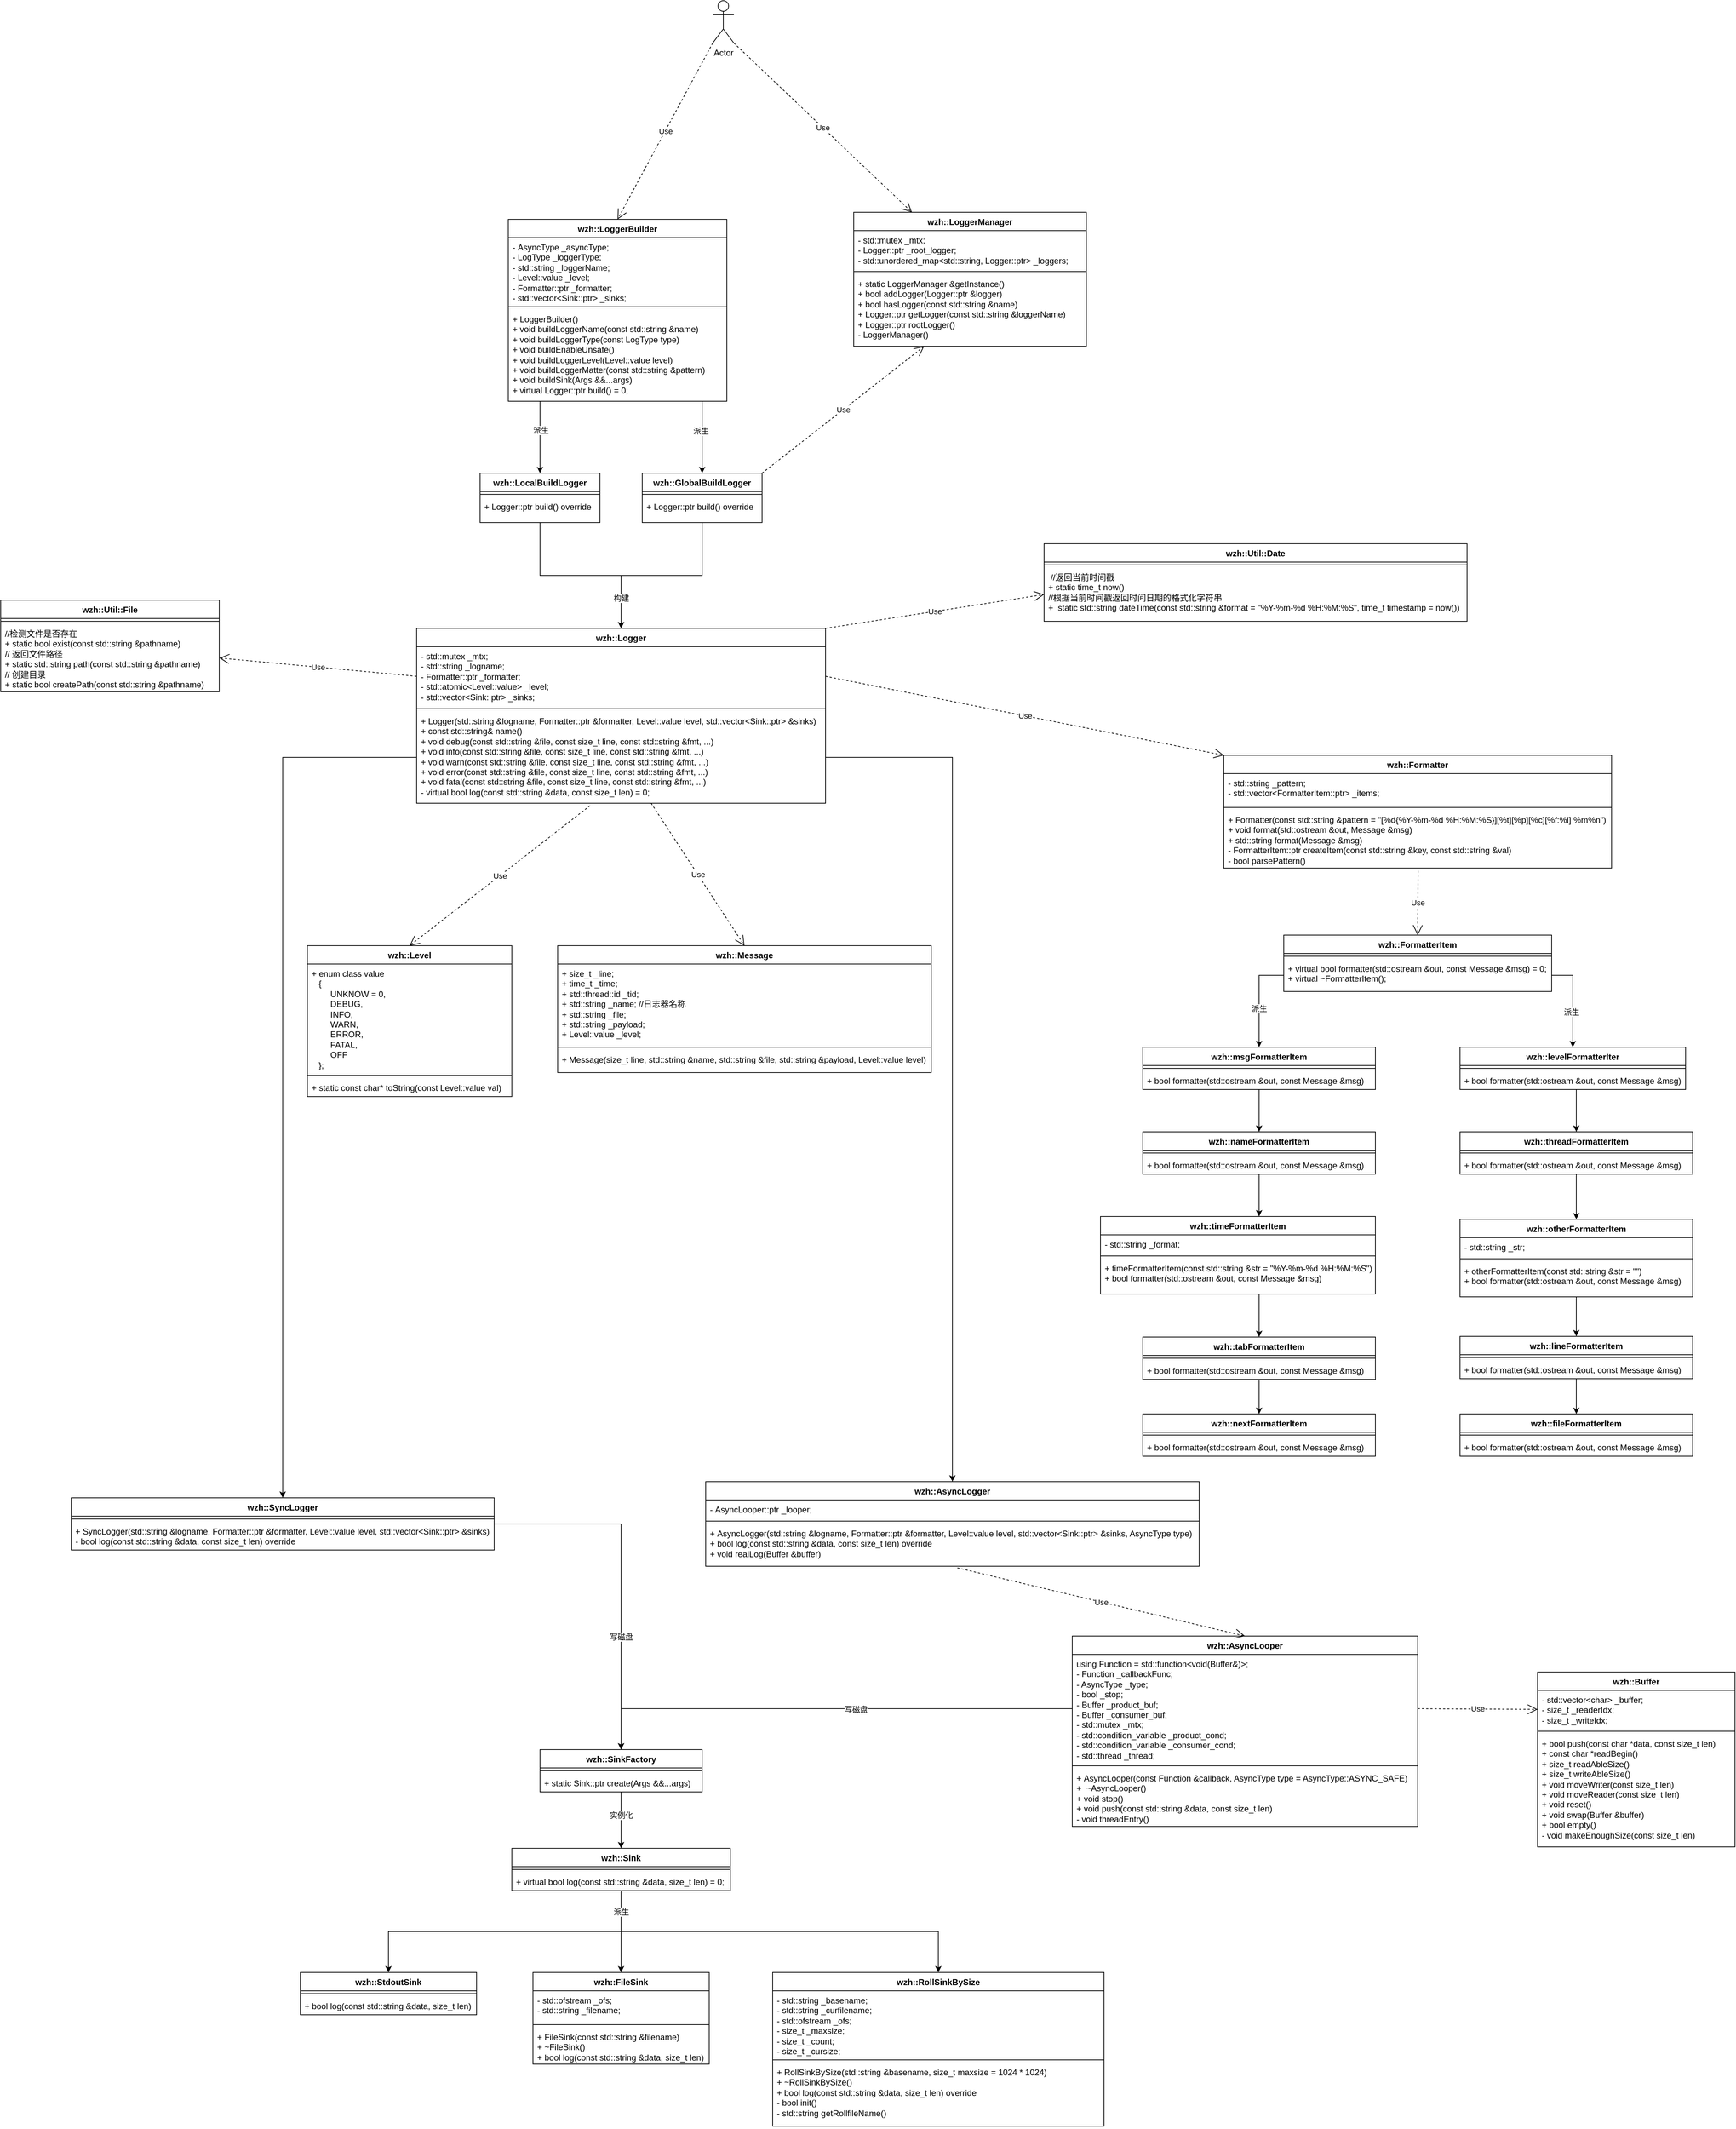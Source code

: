 <mxfile version="27.1.6">
  <diagram name="Page-1" id="0783ab3e-0a74-02c8-0abd-f7b4e66b4bec">
    <mxGraphModel dx="2276" dy="789" grid="1" gridSize="10" guides="1" tooltips="1" connect="1" arrows="1" fold="1" page="1" pageScale="1" pageWidth="850" pageHeight="1100" background="none" math="0" shadow="0">
      <root>
        <mxCell id="0" />
        <mxCell id="1" parent="0" />
        <mxCell id="A5cPuoOQGIZ8REnbMsVx-27" value="wzh::Util::Date" style="swimlane;fontStyle=1;align=center;verticalAlign=top;childLayout=stackLayout;horizontal=1;startSize=26;horizontalStack=0;resizeParent=1;resizeParentMax=0;resizeLast=0;collapsible=1;marginBottom=0;whiteSpace=wrap;html=1;" vertex="1" parent="1">
          <mxGeometry x="800" y="1020" width="600" height="110" as="geometry" />
        </mxCell>
        <mxCell id="A5cPuoOQGIZ8REnbMsVx-29" value="" style="line;strokeWidth=1;fillColor=none;align=left;verticalAlign=middle;spacingTop=-1;spacingLeft=3;spacingRight=3;rotatable=0;labelPosition=right;points=[];portConstraint=eastwest;strokeColor=inherit;" vertex="1" parent="A5cPuoOQGIZ8REnbMsVx-27">
          <mxGeometry y="26" width="600" height="8" as="geometry" />
        </mxCell>
        <mxCell id="A5cPuoOQGIZ8REnbMsVx-30" value="&lt;div&gt;&amp;nbsp;//返回当前时间戳&lt;/div&gt;&lt;div&gt;+&amp;nbsp;static time_t now()&lt;/div&gt;&lt;div&gt;//根据当前时间戳返回时间日期的格式化字符串&lt;/div&gt;&lt;div&gt;+&amp;nbsp;&amp;nbsp;static std::string dateTime(const std::string &amp;amp;format = &quot;%Y-%m-%d %H:%M:%S&quot;, time_t timestamp = now())&lt;/div&gt;" style="text;align=left;verticalAlign=top;spacingLeft=4;spacingRight=4;overflow=hidden;rotatable=0;points=[[0,0.5],[1,0.5]];portConstraint=eastwest;whiteSpace=wrap;html=1;" vertex="1" parent="A5cPuoOQGIZ8REnbMsVx-27">
          <mxGeometry y="34" width="600" height="76" as="geometry" />
        </mxCell>
        <mxCell id="A5cPuoOQGIZ8REnbMsVx-39" value="wzh::Util::File" style="swimlane;fontStyle=1;align=center;verticalAlign=top;childLayout=stackLayout;horizontal=1;startSize=26;horizontalStack=0;resizeParent=1;resizeParentMax=0;resizeLast=0;collapsible=1;marginBottom=0;whiteSpace=wrap;html=1;" vertex="1" parent="1">
          <mxGeometry x="-680" y="1100" width="310" height="130" as="geometry" />
        </mxCell>
        <mxCell id="A5cPuoOQGIZ8REnbMsVx-41" value="" style="line;strokeWidth=1;fillColor=none;align=left;verticalAlign=middle;spacingTop=-1;spacingLeft=3;spacingRight=3;rotatable=0;labelPosition=right;points=[];portConstraint=eastwest;strokeColor=inherit;" vertex="1" parent="A5cPuoOQGIZ8REnbMsVx-39">
          <mxGeometry y="26" width="310" height="8" as="geometry" />
        </mxCell>
        <mxCell id="A5cPuoOQGIZ8REnbMsVx-42" value="//检测文件是否存在&lt;div&gt;+&amp;nbsp;static bool exist(const std::string &amp;amp;pathname)&lt;/div&gt;&lt;div&gt;// 返回文件路径&lt;/div&gt;&lt;div&gt;+&amp;nbsp;static std::string path(const std::string &amp;amp;pathname)&lt;/div&gt;&lt;div&gt;// 创建目录&amp;nbsp;&lt;/div&gt;&lt;div&gt;+&amp;nbsp;static bool createPath(const std::string &amp;amp;pathname)&lt;/div&gt;" style="text;strokeColor=none;fillColor=none;align=left;verticalAlign=top;spacingLeft=4;spacingRight=4;overflow=hidden;rotatable=0;points=[[0,0.5],[1,0.5]];portConstraint=eastwest;whiteSpace=wrap;html=1;" vertex="1" parent="A5cPuoOQGIZ8REnbMsVx-39">
          <mxGeometry y="34" width="310" height="96" as="geometry" />
        </mxCell>
        <mxCell id="A5cPuoOQGIZ8REnbMsVx-43" value="wzh::Message" style="swimlane;fontStyle=1;align=center;verticalAlign=top;childLayout=stackLayout;horizontal=1;startSize=26;horizontalStack=0;resizeParent=1;resizeParentMax=0;resizeLast=0;collapsible=1;marginBottom=0;whiteSpace=wrap;html=1;" vertex="1" parent="1">
          <mxGeometry x="110" y="1590" width="530" height="180" as="geometry" />
        </mxCell>
        <mxCell id="A5cPuoOQGIZ8REnbMsVx-44" value="&lt;div&gt;+ size_t _line;&lt;/div&gt;&lt;div&gt;+ time_t _time;&lt;/div&gt;&lt;div&gt;+ std::thread::id _tid;&lt;/div&gt;&lt;div&gt;+ std::string _name; //日志器名称&lt;/div&gt;&lt;div&gt;+ std::string _file;&lt;/div&gt;&lt;div&gt;+ std::string _payload;&lt;/div&gt;&lt;div&gt;+ Level::value _level;&lt;/div&gt;" style="text;strokeColor=none;fillColor=none;align=left;verticalAlign=top;spacingLeft=4;spacingRight=4;overflow=hidden;rotatable=0;points=[[0,0.5],[1,0.5]];portConstraint=eastwest;whiteSpace=wrap;html=1;" vertex="1" parent="A5cPuoOQGIZ8REnbMsVx-43">
          <mxGeometry y="26" width="530" height="114" as="geometry" />
        </mxCell>
        <mxCell id="A5cPuoOQGIZ8REnbMsVx-45" value="" style="line;strokeWidth=1;fillColor=none;align=left;verticalAlign=middle;spacingTop=-1;spacingLeft=3;spacingRight=3;rotatable=0;labelPosition=right;points=[];portConstraint=eastwest;strokeColor=inherit;" vertex="1" parent="A5cPuoOQGIZ8REnbMsVx-43">
          <mxGeometry y="140" width="530" height="8" as="geometry" />
        </mxCell>
        <mxCell id="A5cPuoOQGIZ8REnbMsVx-46" value="+&amp;nbsp;&lt;span style=&quot;background-color: transparent;&quot;&gt;Message(size_t line, std::string &amp;amp;name, std::string &amp;amp;file,&amp;nbsp;&lt;/span&gt;&lt;span style=&quot;background-color: transparent; color: light-dark(rgb(0, 0, 0), rgb(255, 255, 255));&quot;&gt;std::string &amp;amp;payload, Level::value level)&lt;/span&gt;" style="text;strokeColor=none;fillColor=none;align=left;verticalAlign=top;spacingLeft=4;spacingRight=4;overflow=hidden;rotatable=0;points=[[0,0.5],[1,0.5]];portConstraint=eastwest;whiteSpace=wrap;html=1;" vertex="1" parent="A5cPuoOQGIZ8REnbMsVx-43">
          <mxGeometry y="148" width="530" height="32" as="geometry" />
        </mxCell>
        <mxCell id="A5cPuoOQGIZ8REnbMsVx-47" value="wzh::Level" style="swimlane;fontStyle=1;align=center;verticalAlign=top;childLayout=stackLayout;horizontal=1;startSize=26;horizontalStack=0;resizeParent=1;resizeParentMax=0;resizeLast=0;collapsible=1;marginBottom=0;whiteSpace=wrap;html=1;" vertex="1" parent="1">
          <mxGeometry x="-245" y="1590" width="290" height="214" as="geometry" />
        </mxCell>
        <mxCell id="A5cPuoOQGIZ8REnbMsVx-48" value="+&amp;nbsp;&lt;span style=&quot;background-color: transparent;&quot;&gt;enum class value&lt;/span&gt;&lt;div&gt;&amp;nbsp; &amp;nbsp;{&lt;/div&gt;&lt;div&gt;&amp;nbsp; &amp;nbsp; &amp;nbsp; &amp;nbsp; UNKNOW = 0,&lt;/div&gt;&lt;div&gt;&amp;nbsp; &amp;nbsp; &amp;nbsp; &amp;nbsp; DEBUG,&lt;/div&gt;&lt;div&gt;&amp;nbsp; &amp;nbsp; &amp;nbsp; &amp;nbsp; INFO,&lt;/div&gt;&lt;div&gt;&amp;nbsp; &amp;nbsp; &amp;nbsp; &amp;nbsp; WARN,&lt;/div&gt;&lt;div&gt;&amp;nbsp; &amp;nbsp; &amp;nbsp; &amp;nbsp; ERROR,&lt;/div&gt;&lt;div&gt;&amp;nbsp; &amp;nbsp; &amp;nbsp; &amp;nbsp; FATAL,&lt;/div&gt;&lt;div&gt;&amp;nbsp; &amp;nbsp; &amp;nbsp; &amp;nbsp; OFF&lt;/div&gt;&lt;div&gt;&amp;nbsp; &amp;nbsp;};&lt;/div&gt;" style="text;strokeColor=none;fillColor=none;align=left;verticalAlign=top;spacingLeft=4;spacingRight=4;overflow=hidden;rotatable=0;points=[[0,0.5],[1,0.5]];portConstraint=eastwest;whiteSpace=wrap;html=1;" vertex="1" parent="A5cPuoOQGIZ8REnbMsVx-47">
          <mxGeometry y="26" width="290" height="154" as="geometry" />
        </mxCell>
        <mxCell id="A5cPuoOQGIZ8REnbMsVx-49" value="" style="line;strokeWidth=1;fillColor=none;align=left;verticalAlign=middle;spacingTop=-1;spacingLeft=3;spacingRight=3;rotatable=0;labelPosition=right;points=[];portConstraint=eastwest;strokeColor=inherit;" vertex="1" parent="A5cPuoOQGIZ8REnbMsVx-47">
          <mxGeometry y="180" width="290" height="8" as="geometry" />
        </mxCell>
        <mxCell id="A5cPuoOQGIZ8REnbMsVx-50" value="+&amp;nbsp;static const char* toString(const Level::value val)" style="text;strokeColor=none;fillColor=none;align=left;verticalAlign=top;spacingLeft=4;spacingRight=4;overflow=hidden;rotatable=0;points=[[0,0.5],[1,0.5]];portConstraint=eastwest;whiteSpace=wrap;html=1;" vertex="1" parent="A5cPuoOQGIZ8REnbMsVx-47">
          <mxGeometry y="188" width="290" height="26" as="geometry" />
        </mxCell>
        <mxCell id="A5cPuoOQGIZ8REnbMsVx-79" style="edgeStyle=orthogonalEdgeStyle;rounded=0;orthogonalLoop=1;jettySize=auto;html=1;exitX=0.5;exitY=1;exitDx=0;exitDy=0;entryX=0.5;entryY=0;entryDx=0;entryDy=0;" edge="1" parent="1" source="A5cPuoOQGIZ8REnbMsVx-51" target="A5cPuoOQGIZ8REnbMsVx-55">
          <mxGeometry relative="1" as="geometry" />
        </mxCell>
        <mxCell id="A5cPuoOQGIZ8REnbMsVx-80" style="edgeStyle=orthogonalEdgeStyle;rounded=0;orthogonalLoop=1;jettySize=auto;html=1;exitX=0.5;exitY=1;exitDx=0;exitDy=0;entryX=0.5;entryY=0;entryDx=0;entryDy=0;" edge="1" parent="1" source="A5cPuoOQGIZ8REnbMsVx-51" target="A5cPuoOQGIZ8REnbMsVx-59">
          <mxGeometry relative="1" as="geometry" />
        </mxCell>
        <mxCell id="A5cPuoOQGIZ8REnbMsVx-81" style="edgeStyle=orthogonalEdgeStyle;rounded=0;orthogonalLoop=1;jettySize=auto;html=1;exitX=0.5;exitY=1;exitDx=0;exitDy=0;" edge="1" parent="1" source="A5cPuoOQGIZ8REnbMsVx-51" target="A5cPuoOQGIZ8REnbMsVx-63">
          <mxGeometry relative="1" as="geometry" />
        </mxCell>
        <mxCell id="A5cPuoOQGIZ8REnbMsVx-82" value="派生" style="edgeLabel;html=1;align=center;verticalAlign=middle;resizable=0;points=[];" vertex="1" connectable="0" parent="A5cPuoOQGIZ8REnbMsVx-81">
          <mxGeometry x="-0.895" relative="1" as="geometry">
            <mxPoint as="offset" />
          </mxGeometry>
        </mxCell>
        <mxCell id="A5cPuoOQGIZ8REnbMsVx-51" value="wzh::Sink" style="swimlane;fontStyle=1;align=center;verticalAlign=top;childLayout=stackLayout;horizontal=1;startSize=26;horizontalStack=0;resizeParent=1;resizeParentMax=0;resizeLast=0;collapsible=1;marginBottom=0;whiteSpace=wrap;html=1;" vertex="1" parent="1">
          <mxGeometry x="45" y="2870" width="310" height="60" as="geometry" />
        </mxCell>
        <mxCell id="A5cPuoOQGIZ8REnbMsVx-53" value="" style="line;strokeWidth=1;fillColor=none;align=left;verticalAlign=middle;spacingTop=-1;spacingLeft=3;spacingRight=3;rotatable=0;labelPosition=right;points=[];portConstraint=eastwest;strokeColor=inherit;" vertex="1" parent="A5cPuoOQGIZ8REnbMsVx-51">
          <mxGeometry y="26" width="310" height="8" as="geometry" />
        </mxCell>
        <mxCell id="A5cPuoOQGIZ8REnbMsVx-54" value="+&amp;nbsp;virtual bool log(const std::string &amp;amp;data, size_t len) = 0;" style="text;strokeColor=none;fillColor=none;align=left;verticalAlign=top;spacingLeft=4;spacingRight=4;overflow=hidden;rotatable=0;points=[[0,0.5],[1,0.5]];portConstraint=eastwest;whiteSpace=wrap;html=1;" vertex="1" parent="A5cPuoOQGIZ8REnbMsVx-51">
          <mxGeometry y="34" width="310" height="26" as="geometry" />
        </mxCell>
        <mxCell id="A5cPuoOQGIZ8REnbMsVx-55" value="wzh::StdoutSink" style="swimlane;fontStyle=1;align=center;verticalAlign=top;childLayout=stackLayout;horizontal=1;startSize=26;horizontalStack=0;resizeParent=1;resizeParentMax=0;resizeLast=0;collapsible=1;marginBottom=0;whiteSpace=wrap;html=1;" vertex="1" parent="1">
          <mxGeometry x="-255" y="3046" width="250" height="60" as="geometry" />
        </mxCell>
        <mxCell id="A5cPuoOQGIZ8REnbMsVx-57" value="" style="line;strokeWidth=1;fillColor=none;align=left;verticalAlign=middle;spacingTop=-1;spacingLeft=3;spacingRight=3;rotatable=0;labelPosition=right;points=[];portConstraint=eastwest;strokeColor=inherit;" vertex="1" parent="A5cPuoOQGIZ8REnbMsVx-55">
          <mxGeometry y="26" width="250" height="8" as="geometry" />
        </mxCell>
        <mxCell id="A5cPuoOQGIZ8REnbMsVx-58" value="+&amp;nbsp;bool log(const std::string &amp;amp;data, size_t len)" style="text;strokeColor=none;fillColor=none;align=left;verticalAlign=top;spacingLeft=4;spacingRight=4;overflow=hidden;rotatable=0;points=[[0,0.5],[1,0.5]];portConstraint=eastwest;whiteSpace=wrap;html=1;" vertex="1" parent="A5cPuoOQGIZ8REnbMsVx-55">
          <mxGeometry y="34" width="250" height="26" as="geometry" />
        </mxCell>
        <mxCell id="A5cPuoOQGIZ8REnbMsVx-59" value="wzh::FileSink" style="swimlane;fontStyle=1;align=center;verticalAlign=top;childLayout=stackLayout;horizontal=1;startSize=26;horizontalStack=0;resizeParent=1;resizeParentMax=0;resizeLast=0;collapsible=1;marginBottom=0;whiteSpace=wrap;html=1;" vertex="1" parent="1">
          <mxGeometry x="75" y="3046" width="250" height="130" as="geometry" />
        </mxCell>
        <mxCell id="A5cPuoOQGIZ8REnbMsVx-60" value="-&amp;nbsp;std::ofstream _ofs;&lt;div&gt;-&amp;nbsp;std::string _filename;&lt;/div&gt;" style="text;strokeColor=none;fillColor=none;align=left;verticalAlign=top;spacingLeft=4;spacingRight=4;overflow=hidden;rotatable=0;points=[[0,0.5],[1,0.5]];portConstraint=eastwest;whiteSpace=wrap;html=1;" vertex="1" parent="A5cPuoOQGIZ8REnbMsVx-59">
          <mxGeometry y="26" width="250" height="44" as="geometry" />
        </mxCell>
        <mxCell id="A5cPuoOQGIZ8REnbMsVx-61" value="" style="line;strokeWidth=1;fillColor=none;align=left;verticalAlign=middle;spacingTop=-1;spacingLeft=3;spacingRight=3;rotatable=0;labelPosition=right;points=[];portConstraint=eastwest;strokeColor=inherit;" vertex="1" parent="A5cPuoOQGIZ8REnbMsVx-59">
          <mxGeometry y="70" width="250" height="8" as="geometry" />
        </mxCell>
        <mxCell id="A5cPuoOQGIZ8REnbMsVx-62" value="&lt;div&gt;+&amp;nbsp;FileSink(const std::string &amp;amp;filename)&lt;/div&gt;&lt;div&gt;+&amp;nbsp;~FileSink()&amp;nbsp;&lt;/div&gt;+&amp;nbsp;bool log(const std::string &amp;amp;data, size_t len)" style="text;strokeColor=none;fillColor=none;align=left;verticalAlign=top;spacingLeft=4;spacingRight=4;overflow=hidden;rotatable=0;points=[[0,0.5],[1,0.5]];portConstraint=eastwest;whiteSpace=wrap;html=1;" vertex="1" parent="A5cPuoOQGIZ8REnbMsVx-59">
          <mxGeometry y="78" width="250" height="52" as="geometry" />
        </mxCell>
        <mxCell id="A5cPuoOQGIZ8REnbMsVx-63" value="wzh::RollSinkBySize" style="swimlane;fontStyle=1;align=center;verticalAlign=top;childLayout=stackLayout;horizontal=1;startSize=26;horizontalStack=0;resizeParent=1;resizeParentMax=0;resizeLast=0;collapsible=1;marginBottom=0;whiteSpace=wrap;html=1;" vertex="1" parent="1">
          <mxGeometry x="415" y="3046" width="470" height="218" as="geometry" />
        </mxCell>
        <mxCell id="A5cPuoOQGIZ8REnbMsVx-64" value="&lt;div&gt;- std::string _basename;&lt;/div&gt;&lt;div&gt;- std::string _curfilename;&lt;/div&gt;&lt;div&gt;- std::ofstream _ofs;&lt;/div&gt;&lt;div&gt;- size_t _maxsize;&lt;/div&gt;&lt;div&gt;- size_t _count;&lt;/div&gt;&lt;div&gt;- size_t _cursize;&lt;/div&gt;" style="text;strokeColor=none;fillColor=none;align=left;verticalAlign=top;spacingLeft=4;spacingRight=4;overflow=hidden;rotatable=0;points=[[0,0.5],[1,0.5]];portConstraint=eastwest;whiteSpace=wrap;html=1;" vertex="1" parent="A5cPuoOQGIZ8REnbMsVx-63">
          <mxGeometry y="26" width="470" height="94" as="geometry" />
        </mxCell>
        <mxCell id="A5cPuoOQGIZ8REnbMsVx-65" value="" style="line;strokeWidth=1;fillColor=none;align=left;verticalAlign=middle;spacingTop=-1;spacingLeft=3;spacingRight=3;rotatable=0;labelPosition=right;points=[];portConstraint=eastwest;strokeColor=inherit;" vertex="1" parent="A5cPuoOQGIZ8REnbMsVx-63">
          <mxGeometry y="120" width="470" height="8" as="geometry" />
        </mxCell>
        <mxCell id="A5cPuoOQGIZ8REnbMsVx-66" value="+&amp;nbsp;RollSinkBySize(std::string &amp;amp;basename, size_t maxsize = 1024 * 1024)&lt;div&gt;+&amp;nbsp;~RollSinkBySize()&lt;/div&gt;&lt;div&gt;+&amp;nbsp;bool log(const std::string &amp;amp;data, size_t len) override&lt;/div&gt;&lt;div&gt;-&amp;nbsp;bool init()&lt;/div&gt;&lt;div&gt;-&amp;nbsp;std::string getRollfileName()&lt;/div&gt;&lt;div&gt;&lt;br&gt;&lt;/div&gt;" style="text;strokeColor=none;fillColor=none;align=left;verticalAlign=top;spacingLeft=4;spacingRight=4;overflow=hidden;rotatable=0;points=[[0,0.5],[1,0.5]];portConstraint=eastwest;whiteSpace=wrap;html=1;" vertex="1" parent="A5cPuoOQGIZ8REnbMsVx-63">
          <mxGeometry y="128" width="470" height="90" as="geometry" />
        </mxCell>
        <mxCell id="A5cPuoOQGIZ8REnbMsVx-85" style="edgeStyle=orthogonalEdgeStyle;rounded=0;orthogonalLoop=1;jettySize=auto;html=1;" edge="1" parent="1" source="A5cPuoOQGIZ8REnbMsVx-71" target="A5cPuoOQGIZ8REnbMsVx-51">
          <mxGeometry relative="1" as="geometry" />
        </mxCell>
        <mxCell id="A5cPuoOQGIZ8REnbMsVx-86" value="实例化" style="edgeLabel;html=1;align=center;verticalAlign=middle;resizable=0;points=[];" vertex="1" connectable="0" parent="A5cPuoOQGIZ8REnbMsVx-85">
          <mxGeometry x="-0.169" relative="1" as="geometry">
            <mxPoint as="offset" />
          </mxGeometry>
        </mxCell>
        <mxCell id="A5cPuoOQGIZ8REnbMsVx-71" value="wzh::SinkFactory" style="swimlane;fontStyle=1;align=center;verticalAlign=top;childLayout=stackLayout;horizontal=1;startSize=26;horizontalStack=0;resizeParent=1;resizeParentMax=0;resizeLast=0;collapsible=1;marginBottom=0;whiteSpace=wrap;html=1;" vertex="1" parent="1">
          <mxGeometry x="85" y="2730" width="230" height="60" as="geometry" />
        </mxCell>
        <mxCell id="A5cPuoOQGIZ8REnbMsVx-73" value="" style="line;strokeWidth=1;fillColor=none;align=left;verticalAlign=middle;spacingTop=-1;spacingLeft=3;spacingRight=3;rotatable=0;labelPosition=right;points=[];portConstraint=eastwest;strokeColor=inherit;" vertex="1" parent="A5cPuoOQGIZ8REnbMsVx-71">
          <mxGeometry y="26" width="230" height="8" as="geometry" />
        </mxCell>
        <mxCell id="A5cPuoOQGIZ8REnbMsVx-74" value="+&amp;nbsp;static Sink::ptr create(Args &amp;amp;&amp;amp;...args)" style="text;strokeColor=none;fillColor=none;align=left;verticalAlign=top;spacingLeft=4;spacingRight=4;overflow=hidden;rotatable=0;points=[[0,0.5],[1,0.5]];portConstraint=eastwest;whiteSpace=wrap;html=1;" vertex="1" parent="A5cPuoOQGIZ8REnbMsVx-71">
          <mxGeometry y="34" width="230" height="26" as="geometry" />
        </mxCell>
        <mxCell id="A5cPuoOQGIZ8REnbMsVx-87" value="wzh::FormatterItem" style="swimlane;fontStyle=1;align=center;verticalAlign=top;childLayout=stackLayout;horizontal=1;startSize=26;horizontalStack=0;resizeParent=1;resizeParentMax=0;resizeLast=0;collapsible=1;marginBottom=0;whiteSpace=wrap;html=1;" vertex="1" parent="1">
          <mxGeometry x="1140" y="1575" width="380" height="80" as="geometry" />
        </mxCell>
        <mxCell id="A5cPuoOQGIZ8REnbMsVx-89" value="" style="line;strokeWidth=1;fillColor=none;align=left;verticalAlign=middle;spacingTop=-1;spacingLeft=3;spacingRight=3;rotatable=0;labelPosition=right;points=[];portConstraint=eastwest;strokeColor=inherit;" vertex="1" parent="A5cPuoOQGIZ8REnbMsVx-87">
          <mxGeometry y="26" width="380" height="8" as="geometry" />
        </mxCell>
        <mxCell id="A5cPuoOQGIZ8REnbMsVx-90" value="+&amp;nbsp;virtual bool formatter(std::ostream &amp;amp;out, const Message &amp;amp;msg) = 0;&lt;div&gt;+&amp;nbsp;virtual ~FormatterItem();&lt;/div&gt;" style="text;strokeColor=none;fillColor=none;align=left;verticalAlign=top;spacingLeft=4;spacingRight=4;overflow=hidden;rotatable=0;points=[[0,0.5],[1,0.5]];portConstraint=eastwest;whiteSpace=wrap;html=1;" vertex="1" parent="A5cPuoOQGIZ8REnbMsVx-87">
          <mxGeometry y="34" width="380" height="46" as="geometry" />
        </mxCell>
        <mxCell id="A5cPuoOQGIZ8REnbMsVx-91" value="wzh::msgFormatterItem" style="swimlane;fontStyle=1;align=center;verticalAlign=top;childLayout=stackLayout;horizontal=1;startSize=26;horizontalStack=0;resizeParent=1;resizeParentMax=0;resizeLast=0;collapsible=1;marginBottom=0;whiteSpace=wrap;html=1;" vertex="1" parent="1">
          <mxGeometry x="940" y="1734" width="330" height="60" as="geometry" />
        </mxCell>
        <mxCell id="A5cPuoOQGIZ8REnbMsVx-93" value="" style="line;strokeWidth=1;fillColor=none;align=left;verticalAlign=middle;spacingTop=-1;spacingLeft=3;spacingRight=3;rotatable=0;labelPosition=right;points=[];portConstraint=eastwest;strokeColor=inherit;" vertex="1" parent="A5cPuoOQGIZ8REnbMsVx-91">
          <mxGeometry y="26" width="330" height="8" as="geometry" />
        </mxCell>
        <mxCell id="A5cPuoOQGIZ8REnbMsVx-94" value="+&amp;nbsp;bool formatter(std::ostream &amp;amp;out, const Message &amp;amp;msg)" style="text;strokeColor=none;fillColor=none;align=left;verticalAlign=top;spacingLeft=4;spacingRight=4;overflow=hidden;rotatable=0;points=[[0,0.5],[1,0.5]];portConstraint=eastwest;whiteSpace=wrap;html=1;" vertex="1" parent="A5cPuoOQGIZ8REnbMsVx-91">
          <mxGeometry y="34" width="330" height="26" as="geometry" />
        </mxCell>
        <mxCell id="A5cPuoOQGIZ8REnbMsVx-95" value="wzh::levelFormatterIter" style="swimlane;fontStyle=1;align=center;verticalAlign=top;childLayout=stackLayout;horizontal=1;startSize=26;horizontalStack=0;resizeParent=1;resizeParentMax=0;resizeLast=0;collapsible=1;marginBottom=0;whiteSpace=wrap;html=1;" vertex="1" parent="1">
          <mxGeometry x="1390" y="1734" width="320" height="60" as="geometry" />
        </mxCell>
        <mxCell id="A5cPuoOQGIZ8REnbMsVx-97" value="" style="line;strokeWidth=1;fillColor=none;align=left;verticalAlign=middle;spacingTop=-1;spacingLeft=3;spacingRight=3;rotatable=0;labelPosition=right;points=[];portConstraint=eastwest;strokeColor=inherit;" vertex="1" parent="A5cPuoOQGIZ8REnbMsVx-95">
          <mxGeometry y="26" width="320" height="8" as="geometry" />
        </mxCell>
        <mxCell id="A5cPuoOQGIZ8REnbMsVx-98" value="+&amp;nbsp;bool formatter(std::ostream &amp;amp;out, const Message &amp;amp;msg)" style="text;strokeColor=none;fillColor=none;align=left;verticalAlign=top;spacingLeft=4;spacingRight=4;overflow=hidden;rotatable=0;points=[[0,0.5],[1,0.5]];portConstraint=eastwest;whiteSpace=wrap;html=1;" vertex="1" parent="A5cPuoOQGIZ8REnbMsVx-95">
          <mxGeometry y="34" width="320" height="26" as="geometry" />
        </mxCell>
        <mxCell id="A5cPuoOQGIZ8REnbMsVx-99" value="wzh::nameFormatterItem" style="swimlane;fontStyle=1;align=center;verticalAlign=top;childLayout=stackLayout;horizontal=1;startSize=26;horizontalStack=0;resizeParent=1;resizeParentMax=0;resizeLast=0;collapsible=1;marginBottom=0;whiteSpace=wrap;html=1;" vertex="1" parent="1">
          <mxGeometry x="940" y="1854" width="330" height="60" as="geometry" />
        </mxCell>
        <mxCell id="A5cPuoOQGIZ8REnbMsVx-100" value="" style="line;strokeWidth=1;fillColor=none;align=left;verticalAlign=middle;spacingTop=-1;spacingLeft=3;spacingRight=3;rotatable=0;labelPosition=right;points=[];portConstraint=eastwest;strokeColor=inherit;" vertex="1" parent="A5cPuoOQGIZ8REnbMsVx-99">
          <mxGeometry y="26" width="330" height="8" as="geometry" />
        </mxCell>
        <mxCell id="A5cPuoOQGIZ8REnbMsVx-101" value="+&amp;nbsp;bool formatter(std::ostream &amp;amp;out, const Message &amp;amp;msg)" style="text;strokeColor=none;fillColor=none;align=left;verticalAlign=top;spacingLeft=4;spacingRight=4;overflow=hidden;rotatable=0;points=[[0,0.5],[1,0.5]];portConstraint=eastwest;whiteSpace=wrap;html=1;" vertex="1" parent="A5cPuoOQGIZ8REnbMsVx-99">
          <mxGeometry y="34" width="330" height="26" as="geometry" />
        </mxCell>
        <mxCell id="A5cPuoOQGIZ8REnbMsVx-102" value="wzh::threadFormatterItem" style="swimlane;fontStyle=1;align=center;verticalAlign=top;childLayout=stackLayout;horizontal=1;startSize=26;horizontalStack=0;resizeParent=1;resizeParentMax=0;resizeLast=0;collapsible=1;marginBottom=0;whiteSpace=wrap;html=1;" vertex="1" parent="1">
          <mxGeometry x="1390" y="1854" width="330" height="60" as="geometry" />
        </mxCell>
        <mxCell id="A5cPuoOQGIZ8REnbMsVx-103" value="" style="line;strokeWidth=1;fillColor=none;align=left;verticalAlign=middle;spacingTop=-1;spacingLeft=3;spacingRight=3;rotatable=0;labelPosition=right;points=[];portConstraint=eastwest;strokeColor=inherit;" vertex="1" parent="A5cPuoOQGIZ8REnbMsVx-102">
          <mxGeometry y="26" width="330" height="8" as="geometry" />
        </mxCell>
        <mxCell id="A5cPuoOQGIZ8REnbMsVx-104" value="+&amp;nbsp;bool formatter(std::ostream &amp;amp;out, const Message &amp;amp;msg)" style="text;strokeColor=none;fillColor=none;align=left;verticalAlign=top;spacingLeft=4;spacingRight=4;overflow=hidden;rotatable=0;points=[[0,0.5],[1,0.5]];portConstraint=eastwest;whiteSpace=wrap;html=1;" vertex="1" parent="A5cPuoOQGIZ8REnbMsVx-102">
          <mxGeometry y="34" width="330" height="26" as="geometry" />
        </mxCell>
        <mxCell id="A5cPuoOQGIZ8REnbMsVx-108" value="wzh::timeFormatterItem" style="swimlane;fontStyle=1;align=center;verticalAlign=top;childLayout=stackLayout;horizontal=1;startSize=26;horizontalStack=0;resizeParent=1;resizeParentMax=0;resizeLast=0;collapsible=1;marginBottom=0;whiteSpace=wrap;html=1;" vertex="1" parent="1">
          <mxGeometry x="880" y="1974" width="390" height="110" as="geometry" />
        </mxCell>
        <mxCell id="A5cPuoOQGIZ8REnbMsVx-109" value="-&amp;nbsp;std::string _format;" style="text;strokeColor=none;fillColor=none;align=left;verticalAlign=top;spacingLeft=4;spacingRight=4;overflow=hidden;rotatable=0;points=[[0,0.5],[1,0.5]];portConstraint=eastwest;whiteSpace=wrap;html=1;" vertex="1" parent="A5cPuoOQGIZ8REnbMsVx-108">
          <mxGeometry y="26" width="390" height="26" as="geometry" />
        </mxCell>
        <mxCell id="A5cPuoOQGIZ8REnbMsVx-110" value="" style="line;strokeWidth=1;fillColor=none;align=left;verticalAlign=middle;spacingTop=-1;spacingLeft=3;spacingRight=3;rotatable=0;labelPosition=right;points=[];portConstraint=eastwest;strokeColor=inherit;" vertex="1" parent="A5cPuoOQGIZ8REnbMsVx-108">
          <mxGeometry y="52" width="390" height="8" as="geometry" />
        </mxCell>
        <mxCell id="A5cPuoOQGIZ8REnbMsVx-111" value="+&amp;nbsp;timeFormatterItem(const std::string &amp;amp;str = &quot;%Y-%m-%d %H:%M:%S&quot;)&lt;div&gt;+&amp;nbsp;bool formatter(std::ostream &amp;amp;out, const Message &amp;amp;msg)&lt;/div&gt;" style="text;strokeColor=none;fillColor=none;align=left;verticalAlign=top;spacingLeft=4;spacingRight=4;overflow=hidden;rotatable=0;points=[[0,0.5],[1,0.5]];portConstraint=eastwest;whiteSpace=wrap;html=1;" vertex="1" parent="A5cPuoOQGIZ8REnbMsVx-108">
          <mxGeometry y="60" width="390" height="50" as="geometry" />
        </mxCell>
        <mxCell id="A5cPuoOQGIZ8REnbMsVx-112" value="wzh::fileFormatterItem" style="swimlane;fontStyle=1;align=center;verticalAlign=top;childLayout=stackLayout;horizontal=1;startSize=26;horizontalStack=0;resizeParent=1;resizeParentMax=0;resizeLast=0;collapsible=1;marginBottom=0;whiteSpace=wrap;html=1;" vertex="1" parent="1">
          <mxGeometry x="1390" y="2254" width="330" height="60" as="geometry" />
        </mxCell>
        <mxCell id="A5cPuoOQGIZ8REnbMsVx-113" value="" style="line;strokeWidth=1;fillColor=none;align=left;verticalAlign=middle;spacingTop=-1;spacingLeft=3;spacingRight=3;rotatable=0;labelPosition=right;points=[];portConstraint=eastwest;strokeColor=inherit;" vertex="1" parent="A5cPuoOQGIZ8REnbMsVx-112">
          <mxGeometry y="26" width="330" height="8" as="geometry" />
        </mxCell>
        <mxCell id="A5cPuoOQGIZ8REnbMsVx-114" value="+&amp;nbsp;bool formatter(std::ostream &amp;amp;out, const Message &amp;amp;msg)" style="text;strokeColor=none;fillColor=none;align=left;verticalAlign=top;spacingLeft=4;spacingRight=4;overflow=hidden;rotatable=0;points=[[0,0.5],[1,0.5]];portConstraint=eastwest;whiteSpace=wrap;html=1;" vertex="1" parent="A5cPuoOQGIZ8REnbMsVx-112">
          <mxGeometry y="34" width="330" height="26" as="geometry" />
        </mxCell>
        <mxCell id="A5cPuoOQGIZ8REnbMsVx-115" value="wzh::lineFormatterItem" style="swimlane;fontStyle=1;align=center;verticalAlign=top;childLayout=stackLayout;horizontal=1;startSize=26;horizontalStack=0;resizeParent=1;resizeParentMax=0;resizeLast=0;collapsible=1;marginBottom=0;whiteSpace=wrap;html=1;" vertex="1" parent="1">
          <mxGeometry x="1390" y="2144" width="330" height="60" as="geometry" />
        </mxCell>
        <mxCell id="A5cPuoOQGIZ8REnbMsVx-116" value="" style="line;strokeWidth=1;fillColor=none;align=left;verticalAlign=middle;spacingTop=-1;spacingLeft=3;spacingRight=3;rotatable=0;labelPosition=right;points=[];portConstraint=eastwest;strokeColor=inherit;" vertex="1" parent="A5cPuoOQGIZ8REnbMsVx-115">
          <mxGeometry y="26" width="330" height="8" as="geometry" />
        </mxCell>
        <mxCell id="A5cPuoOQGIZ8REnbMsVx-117" value="+&amp;nbsp;bool formatter(std::ostream &amp;amp;out, const Message &amp;amp;msg)" style="text;strokeColor=none;fillColor=none;align=left;verticalAlign=top;spacingLeft=4;spacingRight=4;overflow=hidden;rotatable=0;points=[[0,0.5],[1,0.5]];portConstraint=eastwest;whiteSpace=wrap;html=1;" vertex="1" parent="A5cPuoOQGIZ8REnbMsVx-115">
          <mxGeometry y="34" width="330" height="26" as="geometry" />
        </mxCell>
        <mxCell id="A5cPuoOQGIZ8REnbMsVx-118" value="wzh::tabFormatterItem" style="swimlane;fontStyle=1;align=center;verticalAlign=top;childLayout=stackLayout;horizontal=1;startSize=26;horizontalStack=0;resizeParent=1;resizeParentMax=0;resizeLast=0;collapsible=1;marginBottom=0;whiteSpace=wrap;html=1;" vertex="1" parent="1">
          <mxGeometry x="940" y="2145" width="330" height="60" as="geometry" />
        </mxCell>
        <mxCell id="A5cPuoOQGIZ8REnbMsVx-119" value="" style="line;strokeWidth=1;fillColor=none;align=left;verticalAlign=middle;spacingTop=-1;spacingLeft=3;spacingRight=3;rotatable=0;labelPosition=right;points=[];portConstraint=eastwest;strokeColor=inherit;" vertex="1" parent="A5cPuoOQGIZ8REnbMsVx-118">
          <mxGeometry y="26" width="330" height="8" as="geometry" />
        </mxCell>
        <mxCell id="A5cPuoOQGIZ8REnbMsVx-120" value="+&amp;nbsp;bool formatter(std::ostream &amp;amp;out, const Message &amp;amp;msg)" style="text;strokeColor=none;fillColor=none;align=left;verticalAlign=top;spacingLeft=4;spacingRight=4;overflow=hidden;rotatable=0;points=[[0,0.5],[1,0.5]];portConstraint=eastwest;whiteSpace=wrap;html=1;" vertex="1" parent="A5cPuoOQGIZ8REnbMsVx-118">
          <mxGeometry y="34" width="330" height="26" as="geometry" />
        </mxCell>
        <mxCell id="A5cPuoOQGIZ8REnbMsVx-121" value="wzh::nextFormatterItem" style="swimlane;fontStyle=1;align=center;verticalAlign=top;childLayout=stackLayout;horizontal=1;startSize=26;horizontalStack=0;resizeParent=1;resizeParentMax=0;resizeLast=0;collapsible=1;marginBottom=0;whiteSpace=wrap;html=1;" vertex="1" parent="1">
          <mxGeometry x="940" y="2254" width="330" height="60" as="geometry" />
        </mxCell>
        <mxCell id="A5cPuoOQGIZ8REnbMsVx-122" value="" style="line;strokeWidth=1;fillColor=none;align=left;verticalAlign=middle;spacingTop=-1;spacingLeft=3;spacingRight=3;rotatable=0;labelPosition=right;points=[];portConstraint=eastwest;strokeColor=inherit;" vertex="1" parent="A5cPuoOQGIZ8REnbMsVx-121">
          <mxGeometry y="26" width="330" height="8" as="geometry" />
        </mxCell>
        <mxCell id="A5cPuoOQGIZ8REnbMsVx-123" value="+&amp;nbsp;bool formatter(std::ostream &amp;amp;out, const Message &amp;amp;msg)" style="text;strokeColor=none;fillColor=none;align=left;verticalAlign=top;spacingLeft=4;spacingRight=4;overflow=hidden;rotatable=0;points=[[0,0.5],[1,0.5]];portConstraint=eastwest;whiteSpace=wrap;html=1;" vertex="1" parent="A5cPuoOQGIZ8REnbMsVx-121">
          <mxGeometry y="34" width="330" height="26" as="geometry" />
        </mxCell>
        <mxCell id="A5cPuoOQGIZ8REnbMsVx-124" value="wzh::otherFormatterItem" style="swimlane;fontStyle=1;align=center;verticalAlign=top;childLayout=stackLayout;horizontal=1;startSize=26;horizontalStack=0;resizeParent=1;resizeParentMax=0;resizeLast=0;collapsible=1;marginBottom=0;whiteSpace=wrap;html=1;" vertex="1" parent="1">
          <mxGeometry x="1390" y="1978" width="330" height="110" as="geometry" />
        </mxCell>
        <mxCell id="A5cPuoOQGIZ8REnbMsVx-125" value="-&amp;nbsp;std::string _str;" style="text;strokeColor=none;fillColor=none;align=left;verticalAlign=top;spacingLeft=4;spacingRight=4;overflow=hidden;rotatable=0;points=[[0,0.5],[1,0.5]];portConstraint=eastwest;whiteSpace=wrap;html=1;" vertex="1" parent="A5cPuoOQGIZ8REnbMsVx-124">
          <mxGeometry y="26" width="330" height="26" as="geometry" />
        </mxCell>
        <mxCell id="A5cPuoOQGIZ8REnbMsVx-126" value="" style="line;strokeWidth=1;fillColor=none;align=left;verticalAlign=middle;spacingTop=-1;spacingLeft=3;spacingRight=3;rotatable=0;labelPosition=right;points=[];portConstraint=eastwest;strokeColor=inherit;" vertex="1" parent="A5cPuoOQGIZ8REnbMsVx-124">
          <mxGeometry y="52" width="330" height="8" as="geometry" />
        </mxCell>
        <mxCell id="A5cPuoOQGIZ8REnbMsVx-127" value="+&amp;nbsp;otherFormatterItem(const std::string &amp;amp;str = &quot;&quot;)&lt;div&gt;+&amp;nbsp;bool formatter(std::ostream &amp;amp;out, const Message &amp;amp;msg)&lt;/div&gt;" style="text;strokeColor=none;fillColor=none;align=left;verticalAlign=top;spacingLeft=4;spacingRight=4;overflow=hidden;rotatable=0;points=[[0,0.5],[1,0.5]];portConstraint=eastwest;whiteSpace=wrap;html=1;" vertex="1" parent="A5cPuoOQGIZ8REnbMsVx-124">
          <mxGeometry y="60" width="330" height="50" as="geometry" />
        </mxCell>
        <mxCell id="A5cPuoOQGIZ8REnbMsVx-128" value="wzh::Formatter" style="swimlane;fontStyle=1;align=center;verticalAlign=top;childLayout=stackLayout;horizontal=1;startSize=26;horizontalStack=0;resizeParent=1;resizeParentMax=0;resizeLast=0;collapsible=1;marginBottom=0;whiteSpace=wrap;html=1;" vertex="1" parent="1">
          <mxGeometry x="1055" y="1320" width="550" height="160" as="geometry" />
        </mxCell>
        <mxCell id="A5cPuoOQGIZ8REnbMsVx-129" value="-&amp;nbsp;std::string _pattern;&lt;div&gt;-&amp;nbsp;std::vector&amp;lt;FormatterItem::ptr&amp;gt; _items;&lt;/div&gt;" style="text;strokeColor=none;fillColor=none;align=left;verticalAlign=top;spacingLeft=4;spacingRight=4;overflow=hidden;rotatable=0;points=[[0,0.5],[1,0.5]];portConstraint=eastwest;whiteSpace=wrap;html=1;" vertex="1" parent="A5cPuoOQGIZ8REnbMsVx-128">
          <mxGeometry y="26" width="550" height="44" as="geometry" />
        </mxCell>
        <mxCell id="A5cPuoOQGIZ8REnbMsVx-130" value="" style="line;strokeWidth=1;fillColor=none;align=left;verticalAlign=middle;spacingTop=-1;spacingLeft=3;spacingRight=3;rotatable=0;labelPosition=right;points=[];portConstraint=eastwest;strokeColor=inherit;" vertex="1" parent="A5cPuoOQGIZ8REnbMsVx-128">
          <mxGeometry y="70" width="550" height="8" as="geometry" />
        </mxCell>
        <mxCell id="A5cPuoOQGIZ8REnbMsVx-131" value="+&amp;nbsp;Formatter(const std::string &amp;amp;pattern = &quot;[%d{%Y-%m-%d %H:%M:%S}][%t][%p][%c][%f:%l] %m%n&quot;)&lt;div&gt;+&amp;nbsp;void format(std::ostream &amp;amp;out, Message &amp;amp;msg)&lt;/div&gt;&lt;div&gt;+&amp;nbsp;std::string format(Message &amp;amp;msg)&lt;/div&gt;&lt;div&gt;-&amp;nbsp;FormatterItem::ptr createItem(const std::string &amp;amp;key, const std::string &amp;amp;val)&lt;/div&gt;&lt;div&gt;-&amp;nbsp;bool parsePattern()&lt;/div&gt;" style="text;strokeColor=none;fillColor=none;align=left;verticalAlign=top;spacingLeft=4;spacingRight=4;overflow=hidden;rotatable=0;points=[[0,0.5],[1,0.5]];portConstraint=eastwest;whiteSpace=wrap;html=1;" vertex="1" parent="A5cPuoOQGIZ8REnbMsVx-128">
          <mxGeometry y="78" width="550" height="82" as="geometry" />
        </mxCell>
        <mxCell id="A5cPuoOQGIZ8REnbMsVx-134" value="Use" style="endArrow=open;endSize=12;dashed=1;html=1;rounded=0;exitX=0.501;exitY=1.045;exitDx=0;exitDy=0;exitPerimeter=0;entryX=0.5;entryY=0;entryDx=0;entryDy=0;" edge="1" parent="1" source="A5cPuoOQGIZ8REnbMsVx-131" target="A5cPuoOQGIZ8REnbMsVx-87">
          <mxGeometry width="160" relative="1" as="geometry">
            <mxPoint x="1400" y="1520" as="sourcePoint" />
            <mxPoint x="1560" y="1520" as="targetPoint" />
          </mxGeometry>
        </mxCell>
        <mxCell id="A5cPuoOQGIZ8REnbMsVx-138" style="edgeStyle=orthogonalEdgeStyle;rounded=0;orthogonalLoop=1;jettySize=auto;html=1;entryX=0.5;entryY=0;entryDx=0;entryDy=0;" edge="1" parent="1" source="A5cPuoOQGIZ8REnbMsVx-90" target="A5cPuoOQGIZ8REnbMsVx-91">
          <mxGeometry relative="1" as="geometry" />
        </mxCell>
        <mxCell id="A5cPuoOQGIZ8REnbMsVx-148" value="派生" style="edgeLabel;html=1;align=center;verticalAlign=middle;resizable=0;points=[];" vertex="1" connectable="0" parent="A5cPuoOQGIZ8REnbMsVx-138">
          <mxGeometry x="0.192" relative="1" as="geometry">
            <mxPoint as="offset" />
          </mxGeometry>
        </mxCell>
        <mxCell id="A5cPuoOQGIZ8REnbMsVx-139" style="edgeStyle=orthogonalEdgeStyle;rounded=0;orthogonalLoop=1;jettySize=auto;html=1;exitX=1;exitY=0.5;exitDx=0;exitDy=0;entryX=0.5;entryY=0;entryDx=0;entryDy=0;" edge="1" parent="1" source="A5cPuoOQGIZ8REnbMsVx-90" target="A5cPuoOQGIZ8REnbMsVx-95">
          <mxGeometry relative="1" as="geometry" />
        </mxCell>
        <mxCell id="A5cPuoOQGIZ8REnbMsVx-149" value="派生" style="edgeLabel;html=1;align=center;verticalAlign=middle;resizable=0;points=[];" vertex="1" connectable="0" parent="A5cPuoOQGIZ8REnbMsVx-139">
          <mxGeometry x="0.237" y="-2" relative="1" as="geometry">
            <mxPoint as="offset" />
          </mxGeometry>
        </mxCell>
        <mxCell id="A5cPuoOQGIZ8REnbMsVx-140" style="edgeStyle=orthogonalEdgeStyle;rounded=0;orthogonalLoop=1;jettySize=auto;html=1;entryX=0.5;entryY=0;entryDx=0;entryDy=0;" edge="1" parent="1" source="A5cPuoOQGIZ8REnbMsVx-98" target="A5cPuoOQGIZ8REnbMsVx-102">
          <mxGeometry relative="1" as="geometry">
            <Array as="points">
              <mxPoint x="1555" y="1814" />
              <mxPoint x="1555" y="1814" />
            </Array>
          </mxGeometry>
        </mxCell>
        <mxCell id="A5cPuoOQGIZ8REnbMsVx-141" style="edgeStyle=orthogonalEdgeStyle;rounded=0;orthogonalLoop=1;jettySize=auto;html=1;entryX=0.5;entryY=0;entryDx=0;entryDy=0;" edge="1" parent="1" source="A5cPuoOQGIZ8REnbMsVx-104" target="A5cPuoOQGIZ8REnbMsVx-124">
          <mxGeometry relative="1" as="geometry">
            <Array as="points">
              <mxPoint x="1555" y="1934" />
              <mxPoint x="1555" y="1934" />
            </Array>
          </mxGeometry>
        </mxCell>
        <mxCell id="A5cPuoOQGIZ8REnbMsVx-142" style="edgeStyle=orthogonalEdgeStyle;rounded=0;orthogonalLoop=1;jettySize=auto;html=1;" edge="1" parent="1" source="A5cPuoOQGIZ8REnbMsVx-127" target="A5cPuoOQGIZ8REnbMsVx-115">
          <mxGeometry relative="1" as="geometry">
            <Array as="points">
              <mxPoint x="1555" y="2114" />
              <mxPoint x="1555" y="2114" />
            </Array>
          </mxGeometry>
        </mxCell>
        <mxCell id="A5cPuoOQGIZ8REnbMsVx-143" style="edgeStyle=orthogonalEdgeStyle;rounded=0;orthogonalLoop=1;jettySize=auto;html=1;entryX=0.5;entryY=0;entryDx=0;entryDy=0;" edge="1" parent="1" source="A5cPuoOQGIZ8REnbMsVx-117" target="A5cPuoOQGIZ8REnbMsVx-112">
          <mxGeometry relative="1" as="geometry">
            <Array as="points">
              <mxPoint x="1555" y="2244" />
              <mxPoint x="1555" y="2244" />
            </Array>
          </mxGeometry>
        </mxCell>
        <mxCell id="A5cPuoOQGIZ8REnbMsVx-144" style="edgeStyle=orthogonalEdgeStyle;rounded=0;orthogonalLoop=1;jettySize=auto;html=1;" edge="1" parent="1" source="A5cPuoOQGIZ8REnbMsVx-94" target="A5cPuoOQGIZ8REnbMsVx-99">
          <mxGeometry relative="1" as="geometry">
            <Array as="points">
              <mxPoint x="1105" y="1804" />
              <mxPoint x="1105" y="1804" />
            </Array>
          </mxGeometry>
        </mxCell>
        <mxCell id="A5cPuoOQGIZ8REnbMsVx-145" style="edgeStyle=orthogonalEdgeStyle;rounded=0;orthogonalLoop=1;jettySize=auto;html=1;" edge="1" parent="1" source="A5cPuoOQGIZ8REnbMsVx-101" target="A5cPuoOQGIZ8REnbMsVx-108">
          <mxGeometry relative="1" as="geometry">
            <Array as="points">
              <mxPoint x="1105" y="1944" />
              <mxPoint x="1105" y="1944" />
            </Array>
          </mxGeometry>
        </mxCell>
        <mxCell id="A5cPuoOQGIZ8REnbMsVx-146" style="edgeStyle=orthogonalEdgeStyle;rounded=0;orthogonalLoop=1;jettySize=auto;html=1;entryX=0.5;entryY=0;entryDx=0;entryDy=0;" edge="1" parent="1" source="A5cPuoOQGIZ8REnbMsVx-111" target="A5cPuoOQGIZ8REnbMsVx-118">
          <mxGeometry relative="1" as="geometry">
            <Array as="points">
              <mxPoint x="1105" y="2084" />
              <mxPoint x="1105" y="2084" />
            </Array>
          </mxGeometry>
        </mxCell>
        <mxCell id="A5cPuoOQGIZ8REnbMsVx-147" style="edgeStyle=orthogonalEdgeStyle;rounded=0;orthogonalLoop=1;jettySize=auto;html=1;" edge="1" parent="1" source="A5cPuoOQGIZ8REnbMsVx-120" target="A5cPuoOQGIZ8REnbMsVx-121">
          <mxGeometry relative="1" as="geometry">
            <Array as="points">
              <mxPoint x="1105" y="2214" />
              <mxPoint x="1105" y="2214" />
            </Array>
          </mxGeometry>
        </mxCell>
        <mxCell id="A5cPuoOQGIZ8REnbMsVx-150" value="wzh::Logger" style="swimlane;fontStyle=1;align=center;verticalAlign=top;childLayout=stackLayout;horizontal=1;startSize=26;horizontalStack=0;resizeParent=1;resizeParentMax=0;resizeLast=0;collapsible=1;marginBottom=0;whiteSpace=wrap;html=1;" vertex="1" parent="1">
          <mxGeometry x="-90" y="1140" width="580" height="248" as="geometry" />
        </mxCell>
        <mxCell id="A5cPuoOQGIZ8REnbMsVx-151" value="-&amp;nbsp;&lt;span style=&quot;background-color: transparent;&quot;&gt;std::mutex _mtx;&lt;/span&gt;&lt;div&gt;- std::string _logname;&lt;/div&gt;&lt;div&gt;- Formatter::ptr _formatter;&lt;/div&gt;&lt;div&gt;- std::atomic&amp;lt;Level::value&amp;gt; _level;&lt;/div&gt;&lt;div&gt;- std::vector&amp;lt;Sink::ptr&amp;gt; _sinks;&lt;/div&gt;" style="text;strokeColor=none;fillColor=none;align=left;verticalAlign=top;spacingLeft=4;spacingRight=4;overflow=hidden;rotatable=0;points=[[0,0.5],[1,0.5]];portConstraint=eastwest;whiteSpace=wrap;html=1;" vertex="1" parent="A5cPuoOQGIZ8REnbMsVx-150">
          <mxGeometry y="26" width="580" height="84" as="geometry" />
        </mxCell>
        <mxCell id="A5cPuoOQGIZ8REnbMsVx-152" value="" style="line;strokeWidth=1;fillColor=none;align=left;verticalAlign=middle;spacingTop=-1;spacingLeft=3;spacingRight=3;rotatable=0;labelPosition=right;points=[];portConstraint=eastwest;strokeColor=inherit;" vertex="1" parent="A5cPuoOQGIZ8REnbMsVx-150">
          <mxGeometry y="110" width="580" height="8" as="geometry" />
        </mxCell>
        <mxCell id="A5cPuoOQGIZ8REnbMsVx-153" value="+&amp;nbsp;Logger(std::string &amp;amp;logname, Formatter::ptr &amp;amp;formatter, Level::value level, std::vector&amp;lt;Sink::ptr&amp;gt; &amp;amp;sinks)&lt;div&gt;+&amp;nbsp;const std::string&amp;amp; name()&lt;/div&gt;&lt;div&gt;+&amp;nbsp;void debug(const std::string &amp;amp;file, const size_t line, const std::string &amp;amp;fmt, ...)&lt;/div&gt;&lt;div&gt;+&amp;nbsp;void info(const std::string &amp;amp;file, const size_t line, const std::string &amp;amp;fmt, ...)&lt;/div&gt;&lt;div&gt;+&amp;nbsp;void warn(const std::string &amp;amp;file, const size_t line, const std::string &amp;amp;fmt, ...)&lt;/div&gt;&lt;div&gt;+&amp;nbsp;void error(const std::string &amp;amp;file, const size_t line, const std::string &amp;amp;fmt, ...)&lt;br&gt;+&amp;nbsp;void fatal(const std::string &amp;amp;file, const size_t line, const std::string &amp;amp;fmt, ...)&lt;/div&gt;&lt;div&gt;-&amp;nbsp;virtual bool log(const std::string &amp;amp;data, const size_t len) = 0;&lt;/div&gt;" style="text;strokeColor=none;fillColor=none;align=left;verticalAlign=top;spacingLeft=4;spacingRight=4;overflow=hidden;rotatable=0;points=[[0,0.5],[1,0.5]];portConstraint=eastwest;whiteSpace=wrap;html=1;" vertex="1" parent="A5cPuoOQGIZ8REnbMsVx-150">
          <mxGeometry y="118" width="580" height="130" as="geometry" />
        </mxCell>
        <mxCell id="A5cPuoOQGIZ8REnbMsVx-210" style="edgeStyle=orthogonalEdgeStyle;rounded=0;orthogonalLoop=1;jettySize=auto;html=1;entryX=0.5;entryY=0;entryDx=0;entryDy=0;" edge="1" parent="1" source="A5cPuoOQGIZ8REnbMsVx-154" target="A5cPuoOQGIZ8REnbMsVx-71">
          <mxGeometry relative="1" as="geometry" />
        </mxCell>
        <mxCell id="A5cPuoOQGIZ8REnbMsVx-218" value="写磁盘" style="edgeLabel;html=1;align=center;verticalAlign=middle;resizable=0;points=[];" vertex="1" connectable="0" parent="A5cPuoOQGIZ8REnbMsVx-210">
          <mxGeometry x="0.36" relative="1" as="geometry">
            <mxPoint as="offset" />
          </mxGeometry>
        </mxCell>
        <mxCell id="A5cPuoOQGIZ8REnbMsVx-154" value="wzh::SyncLogger" style="swimlane;fontStyle=1;align=center;verticalAlign=top;childLayout=stackLayout;horizontal=1;startSize=26;horizontalStack=0;resizeParent=1;resizeParentMax=0;resizeLast=0;collapsible=1;marginBottom=0;whiteSpace=wrap;html=1;" vertex="1" parent="1">
          <mxGeometry x="-580" y="2373" width="600" height="74" as="geometry" />
        </mxCell>
        <mxCell id="A5cPuoOQGIZ8REnbMsVx-156" value="" style="line;strokeWidth=1;fillColor=none;align=left;verticalAlign=middle;spacingTop=-1;spacingLeft=3;spacingRight=3;rotatable=0;labelPosition=right;points=[];portConstraint=eastwest;strokeColor=inherit;" vertex="1" parent="A5cPuoOQGIZ8REnbMsVx-154">
          <mxGeometry y="26" width="600" height="8" as="geometry" />
        </mxCell>
        <mxCell id="A5cPuoOQGIZ8REnbMsVx-157" value="+&amp;nbsp;SyncLogger(std::string &amp;amp;logname, Formatter::ptr &amp;amp;formatter, Level::value level, std::vector&amp;lt;Sink::ptr&amp;gt; &amp;amp;sinks)&lt;div&gt;-&amp;nbsp;bool log(const std::string &amp;amp;data, const size_t len) override&lt;/div&gt;" style="text;strokeColor=none;fillColor=none;align=left;verticalAlign=top;spacingLeft=4;spacingRight=4;overflow=hidden;rotatable=0;points=[[0,0.5],[1,0.5]];portConstraint=eastwest;whiteSpace=wrap;html=1;" vertex="1" parent="A5cPuoOQGIZ8REnbMsVx-154">
          <mxGeometry y="34" width="600" height="40" as="geometry" />
        </mxCell>
        <mxCell id="A5cPuoOQGIZ8REnbMsVx-158" value="wzh::AsyncLogger" style="swimlane;fontStyle=1;align=center;verticalAlign=top;childLayout=stackLayout;horizontal=1;startSize=26;horizontalStack=0;resizeParent=1;resizeParentMax=0;resizeLast=0;collapsible=1;marginBottom=0;whiteSpace=wrap;html=1;" vertex="1" parent="1">
          <mxGeometry x="320" y="2350" width="700" height="120" as="geometry" />
        </mxCell>
        <mxCell id="A5cPuoOQGIZ8REnbMsVx-159" value="-&amp;nbsp;AsyncLooper::ptr _looper;" style="text;strokeColor=none;fillColor=none;align=left;verticalAlign=top;spacingLeft=4;spacingRight=4;overflow=hidden;rotatable=0;points=[[0,0.5],[1,0.5]];portConstraint=eastwest;whiteSpace=wrap;html=1;" vertex="1" parent="A5cPuoOQGIZ8REnbMsVx-158">
          <mxGeometry y="26" width="700" height="26" as="geometry" />
        </mxCell>
        <mxCell id="A5cPuoOQGIZ8REnbMsVx-160" value="" style="line;strokeWidth=1;fillColor=none;align=left;verticalAlign=middle;spacingTop=-1;spacingLeft=3;spacingRight=3;rotatable=0;labelPosition=right;points=[];portConstraint=eastwest;strokeColor=inherit;" vertex="1" parent="A5cPuoOQGIZ8REnbMsVx-158">
          <mxGeometry y="52" width="700" height="8" as="geometry" />
        </mxCell>
        <mxCell id="A5cPuoOQGIZ8REnbMsVx-161" value="+&amp;nbsp;&lt;span style=&quot;background-color: transparent;&quot;&gt;AsyncLogger(std::string &amp;amp;logname, Formatter::ptr &amp;amp;formatter,&amp;nbsp;&lt;/span&gt;&lt;span style=&quot;background-color: transparent; color: light-dark(rgb(0, 0, 0), rgb(255, 255, 255));&quot;&gt;Level::value level, std::vector&amp;lt;Sink::ptr&amp;gt; &amp;amp;sinks, AsyncType type)&lt;br&gt;+&amp;nbsp;&lt;/span&gt;bool log(const std::string &amp;amp;data, const size_t len) override&lt;div&gt;+&amp;nbsp;void realLog(Buffer &amp;amp;buffer)&lt;/div&gt;" style="text;strokeColor=none;fillColor=none;align=left;verticalAlign=top;spacingLeft=4;spacingRight=4;overflow=hidden;rotatable=0;points=[[0,0.5],[1,0.5]];portConstraint=eastwest;whiteSpace=wrap;html=1;" vertex="1" parent="A5cPuoOQGIZ8REnbMsVx-158">
          <mxGeometry y="60" width="700" height="60" as="geometry" />
        </mxCell>
        <mxCell id="A5cPuoOQGIZ8REnbMsVx-162" value="wzh::LoggerBuilder" style="swimlane;fontStyle=1;align=center;verticalAlign=top;childLayout=stackLayout;horizontal=1;startSize=26;horizontalStack=0;resizeParent=1;resizeParentMax=0;resizeLast=0;collapsible=1;marginBottom=0;whiteSpace=wrap;html=1;" vertex="1" parent="1">
          <mxGeometry x="40" y="560" width="310" height="258" as="geometry" />
        </mxCell>
        <mxCell id="A5cPuoOQGIZ8REnbMsVx-163" value="-&amp;nbsp;&lt;span style=&quot;background-color: transparent;&quot;&gt;AsyncType _asyncType;&lt;/span&gt;&lt;div&gt;- LogType _loggerType;&lt;/div&gt;&lt;div&gt;- std::string _loggerName;&lt;/div&gt;&lt;div&gt;- Level::value _level;&lt;/div&gt;&lt;div&gt;- Formatter::ptr _formatter;&lt;/div&gt;&lt;div&gt;- std::vector&amp;lt;Sink::ptr&amp;gt; _sinks;&lt;/div&gt;" style="text;strokeColor=none;fillColor=none;align=left;verticalAlign=top;spacingLeft=4;spacingRight=4;overflow=hidden;rotatable=0;points=[[0,0.5],[1,0.5]];portConstraint=eastwest;whiteSpace=wrap;html=1;" vertex="1" parent="A5cPuoOQGIZ8REnbMsVx-162">
          <mxGeometry y="26" width="310" height="94" as="geometry" />
        </mxCell>
        <mxCell id="A5cPuoOQGIZ8REnbMsVx-164" value="" style="line;strokeWidth=1;fillColor=none;align=left;verticalAlign=middle;spacingTop=-1;spacingLeft=3;spacingRight=3;rotatable=0;labelPosition=right;points=[];portConstraint=eastwest;strokeColor=inherit;" vertex="1" parent="A5cPuoOQGIZ8REnbMsVx-162">
          <mxGeometry y="120" width="310" height="8" as="geometry" />
        </mxCell>
        <mxCell id="A5cPuoOQGIZ8REnbMsVx-165" value="+&amp;nbsp;LoggerBuilder()&lt;br&gt;+&amp;nbsp;void buildLoggerName(const std::string &amp;amp;name)&lt;div&gt;+&amp;nbsp;void buildLoggerType(const LogType type)&lt;/div&gt;&lt;div&gt;+&amp;nbsp;void buildEnableUnsafe()&lt;/div&gt;&lt;div&gt;+&amp;nbsp;void buildLoggerLevel(Level::value level)&lt;/div&gt;&lt;div&gt;+&amp;nbsp;void buildLoggerMatter(const std::string &amp;amp;pattern)&lt;/div&gt;&lt;div&gt;+&amp;nbsp;void buildSink(Args &amp;amp;&amp;amp;...args)&lt;/div&gt;&lt;div&gt;+&amp;nbsp;virtual Logger::ptr build() = 0;&lt;/div&gt;" style="text;strokeColor=none;fillColor=none;align=left;verticalAlign=top;spacingLeft=4;spacingRight=4;overflow=hidden;rotatable=0;points=[[0,0.5],[1,0.5]];portConstraint=eastwest;whiteSpace=wrap;html=1;" vertex="1" parent="A5cPuoOQGIZ8REnbMsVx-162">
          <mxGeometry y="128" width="310" height="130" as="geometry" />
        </mxCell>
        <mxCell id="A5cPuoOQGIZ8REnbMsVx-207" style="edgeStyle=orthogonalEdgeStyle;rounded=0;orthogonalLoop=1;jettySize=auto;html=1;" edge="1" parent="1" source="A5cPuoOQGIZ8REnbMsVx-166" target="A5cPuoOQGIZ8REnbMsVx-150">
          <mxGeometry relative="1" as="geometry" />
        </mxCell>
        <mxCell id="A5cPuoOQGIZ8REnbMsVx-166" value="wzh::LocalBuildLogger" style="swimlane;fontStyle=1;align=center;verticalAlign=top;childLayout=stackLayout;horizontal=1;startSize=26;horizontalStack=0;resizeParent=1;resizeParentMax=0;resizeLast=0;collapsible=1;marginBottom=0;whiteSpace=wrap;html=1;" vertex="1" parent="1">
          <mxGeometry y="920" width="170" height="70" as="geometry" />
        </mxCell>
        <mxCell id="A5cPuoOQGIZ8REnbMsVx-168" value="" style="line;strokeWidth=1;fillColor=none;align=left;verticalAlign=middle;spacingTop=-1;spacingLeft=3;spacingRight=3;rotatable=0;labelPosition=right;points=[];portConstraint=eastwest;strokeColor=inherit;" vertex="1" parent="A5cPuoOQGIZ8REnbMsVx-166">
          <mxGeometry y="26" width="170" height="8" as="geometry" />
        </mxCell>
        <mxCell id="A5cPuoOQGIZ8REnbMsVx-169" value="+&amp;nbsp;Logger::ptr build() override" style="text;strokeColor=none;fillColor=none;align=left;verticalAlign=top;spacingLeft=4;spacingRight=4;overflow=hidden;rotatable=0;points=[[0,0.5],[1,0.5]];portConstraint=eastwest;whiteSpace=wrap;html=1;" vertex="1" parent="A5cPuoOQGIZ8REnbMsVx-166">
          <mxGeometry y="34" width="170" height="36" as="geometry" />
        </mxCell>
        <mxCell id="A5cPuoOQGIZ8REnbMsVx-208" style="edgeStyle=orthogonalEdgeStyle;rounded=0;orthogonalLoop=1;jettySize=auto;html=1;entryX=0.5;entryY=0;entryDx=0;entryDy=0;" edge="1" parent="1" source="A5cPuoOQGIZ8REnbMsVx-170" target="A5cPuoOQGIZ8REnbMsVx-150">
          <mxGeometry relative="1" as="geometry" />
        </mxCell>
        <mxCell id="A5cPuoOQGIZ8REnbMsVx-209" value="构建" style="edgeLabel;html=1;align=center;verticalAlign=middle;resizable=0;points=[];" vertex="1" connectable="0" parent="A5cPuoOQGIZ8REnbMsVx-208">
          <mxGeometry x="0.671" relative="1" as="geometry">
            <mxPoint as="offset" />
          </mxGeometry>
        </mxCell>
        <mxCell id="A5cPuoOQGIZ8REnbMsVx-170" value="wzh::GlobalBuildLogger" style="swimlane;fontStyle=1;align=center;verticalAlign=top;childLayout=stackLayout;horizontal=1;startSize=26;horizontalStack=0;resizeParent=1;resizeParentMax=0;resizeLast=0;collapsible=1;marginBottom=0;whiteSpace=wrap;html=1;" vertex="1" parent="1">
          <mxGeometry x="230" y="920" width="170" height="70" as="geometry" />
        </mxCell>
        <mxCell id="A5cPuoOQGIZ8REnbMsVx-171" value="" style="line;strokeWidth=1;fillColor=none;align=left;verticalAlign=middle;spacingTop=-1;spacingLeft=3;spacingRight=3;rotatable=0;labelPosition=right;points=[];portConstraint=eastwest;strokeColor=inherit;" vertex="1" parent="A5cPuoOQGIZ8REnbMsVx-170">
          <mxGeometry y="26" width="170" height="8" as="geometry" />
        </mxCell>
        <mxCell id="A5cPuoOQGIZ8REnbMsVx-172" value="+&amp;nbsp;Logger::ptr build() override" style="text;strokeColor=none;fillColor=none;align=left;verticalAlign=top;spacingLeft=4;spacingRight=4;overflow=hidden;rotatable=0;points=[[0,0.5],[1,0.5]];portConstraint=eastwest;whiteSpace=wrap;html=1;" vertex="1" parent="A5cPuoOQGIZ8REnbMsVx-170">
          <mxGeometry y="34" width="170" height="36" as="geometry" />
        </mxCell>
        <mxCell id="A5cPuoOQGIZ8REnbMsVx-173" value="wzh::LoggerManager" style="swimlane;fontStyle=1;align=center;verticalAlign=top;childLayout=stackLayout;horizontal=1;startSize=26;horizontalStack=0;resizeParent=1;resizeParentMax=0;resizeLast=0;collapsible=1;marginBottom=0;whiteSpace=wrap;html=1;" vertex="1" parent="1">
          <mxGeometry x="530" y="550" width="330" height="190" as="geometry" />
        </mxCell>
        <mxCell id="A5cPuoOQGIZ8REnbMsVx-174" value="-&amp;nbsp;&lt;span style=&quot;background-color: transparent;&quot;&gt;std::mutex _mtx;&lt;/span&gt;&lt;div&gt;- Logger::ptr _root_logger;&lt;/div&gt;&lt;div&gt;- std::unordered_map&amp;lt;std::string, Logger::ptr&amp;gt; _loggers;&lt;/div&gt;" style="text;strokeColor=none;fillColor=none;align=left;verticalAlign=top;spacingLeft=4;spacingRight=4;overflow=hidden;rotatable=0;points=[[0,0.5],[1,0.5]];portConstraint=eastwest;whiteSpace=wrap;html=1;" vertex="1" parent="A5cPuoOQGIZ8REnbMsVx-173">
          <mxGeometry y="26" width="330" height="54" as="geometry" />
        </mxCell>
        <mxCell id="A5cPuoOQGIZ8REnbMsVx-175" value="" style="line;strokeWidth=1;fillColor=none;align=left;verticalAlign=middle;spacingTop=-1;spacingLeft=3;spacingRight=3;rotatable=0;labelPosition=right;points=[];portConstraint=eastwest;strokeColor=inherit;" vertex="1" parent="A5cPuoOQGIZ8REnbMsVx-173">
          <mxGeometry y="80" width="330" height="8" as="geometry" />
        </mxCell>
        <mxCell id="A5cPuoOQGIZ8REnbMsVx-176" value="+&amp;nbsp;static LoggerManager &amp;amp;getInstance()&lt;div&gt;+&amp;nbsp;bool addLogger(Logger::ptr &amp;amp;logger)&lt;/div&gt;&lt;div&gt;+&amp;nbsp;bool hasLogger(const std::string &amp;amp;name)&lt;/div&gt;&lt;div&gt;+&amp;nbsp;Logger::ptr getLogger(const std::string &amp;amp;loggerName)&lt;/div&gt;&lt;div&gt;+&amp;nbsp;Logger::ptr rootLogger()&lt;/div&gt;&lt;div&gt;-&amp;nbsp;LoggerManager()&lt;/div&gt;&lt;div&gt;&lt;br&gt;&lt;/div&gt;" style="text;strokeColor=none;fillColor=none;align=left;verticalAlign=top;spacingLeft=4;spacingRight=4;overflow=hidden;rotatable=0;points=[[0,0.5],[1,0.5]];portConstraint=eastwest;whiteSpace=wrap;html=1;" vertex="1" parent="A5cPuoOQGIZ8REnbMsVx-173">
          <mxGeometry y="88" width="330" height="102" as="geometry" />
        </mxCell>
        <mxCell id="A5cPuoOQGIZ8REnbMsVx-177" style="edgeStyle=orthogonalEdgeStyle;rounded=0;orthogonalLoop=1;jettySize=auto;html=1;" edge="1" parent="1" source="A5cPuoOQGIZ8REnbMsVx-165" target="A5cPuoOQGIZ8REnbMsVx-166">
          <mxGeometry relative="1" as="geometry">
            <Array as="points">
              <mxPoint x="85" y="870" />
              <mxPoint x="85" y="870" />
            </Array>
          </mxGeometry>
        </mxCell>
        <mxCell id="A5cPuoOQGIZ8REnbMsVx-179" value="派生" style="edgeLabel;html=1;align=center;verticalAlign=middle;resizable=0;points=[];" vertex="1" connectable="0" parent="A5cPuoOQGIZ8REnbMsVx-177">
          <mxGeometry x="-0.196" y="1" relative="1" as="geometry">
            <mxPoint as="offset" />
          </mxGeometry>
        </mxCell>
        <mxCell id="A5cPuoOQGIZ8REnbMsVx-178" style="edgeStyle=orthogonalEdgeStyle;rounded=0;orthogonalLoop=1;jettySize=auto;html=1;entryX=0.5;entryY=0;entryDx=0;entryDy=0;" edge="1" parent="1" source="A5cPuoOQGIZ8REnbMsVx-165" target="A5cPuoOQGIZ8REnbMsVx-170">
          <mxGeometry relative="1" as="geometry">
            <Array as="points">
              <mxPoint x="315" y="820" />
              <mxPoint x="315" y="820" />
            </Array>
          </mxGeometry>
        </mxCell>
        <mxCell id="A5cPuoOQGIZ8REnbMsVx-180" value="派生" style="edgeLabel;html=1;align=center;verticalAlign=middle;resizable=0;points=[];" vertex="1" connectable="0" parent="A5cPuoOQGIZ8REnbMsVx-178">
          <mxGeometry x="-0.178" y="-2" relative="1" as="geometry">
            <mxPoint as="offset" />
          </mxGeometry>
        </mxCell>
        <mxCell id="A5cPuoOQGIZ8REnbMsVx-182" value="Use" style="endArrow=open;endSize=12;dashed=1;html=1;rounded=0;exitX=1;exitY=0;exitDx=0;exitDy=0;" edge="1" parent="1" source="A5cPuoOQGIZ8REnbMsVx-170" target="A5cPuoOQGIZ8REnbMsVx-176">
          <mxGeometry width="160" relative="1" as="geometry">
            <mxPoint x="290" y="810" as="sourcePoint" />
            <mxPoint x="450" y="810" as="targetPoint" />
          </mxGeometry>
        </mxCell>
        <mxCell id="A5cPuoOQGIZ8REnbMsVx-183" value="wzh::Buffer" style="swimlane;fontStyle=1;align=center;verticalAlign=top;childLayout=stackLayout;horizontal=1;startSize=26;horizontalStack=0;resizeParent=1;resizeParentMax=0;resizeLast=0;collapsible=1;marginBottom=0;whiteSpace=wrap;html=1;" vertex="1" parent="1">
          <mxGeometry x="1500" y="2620" width="280" height="248" as="geometry" />
        </mxCell>
        <mxCell id="A5cPuoOQGIZ8REnbMsVx-184" value="-&amp;nbsp;std::vector&amp;lt;char&amp;gt; _buffer;&lt;div&gt;-&amp;nbsp;size_t _readerIdx;&lt;/div&gt;&lt;div&gt;-&amp;nbsp;size_t _writeIdx;&lt;/div&gt;" style="text;strokeColor=none;fillColor=none;align=left;verticalAlign=top;spacingLeft=4;spacingRight=4;overflow=hidden;rotatable=0;points=[[0,0.5],[1,0.5]];portConstraint=eastwest;whiteSpace=wrap;html=1;" vertex="1" parent="A5cPuoOQGIZ8REnbMsVx-183">
          <mxGeometry y="26" width="280" height="54" as="geometry" />
        </mxCell>
        <mxCell id="A5cPuoOQGIZ8REnbMsVx-185" value="" style="line;strokeWidth=1;fillColor=none;align=left;verticalAlign=middle;spacingTop=-1;spacingLeft=3;spacingRight=3;rotatable=0;labelPosition=right;points=[];portConstraint=eastwest;strokeColor=inherit;" vertex="1" parent="A5cPuoOQGIZ8REnbMsVx-183">
          <mxGeometry y="80" width="280" height="8" as="geometry" />
        </mxCell>
        <mxCell id="A5cPuoOQGIZ8REnbMsVx-186" value="+&amp;nbsp;bool push(const char *data, const size_t len)&lt;br&gt;+&amp;nbsp;const char *readBegin()&lt;div&gt;+&amp;nbsp;size_t readAbleSize()&lt;/div&gt;&lt;div&gt;+&amp;nbsp;size_t writeAbleSize()&lt;/div&gt;&lt;div&gt;+&amp;nbsp;void moveWriter(const size_t len)&lt;/div&gt;&lt;div&gt;+&amp;nbsp;void moveReader(const size_t len)&lt;/div&gt;&lt;div&gt;+&amp;nbsp;void reset()&lt;/div&gt;&lt;div&gt;+&amp;nbsp;void swap(Buffer &amp;amp;buffer)&lt;/div&gt;&lt;div&gt;+&amp;nbsp;bool empty()&lt;/div&gt;&lt;div&gt;-&amp;nbsp;void makeEnoughSize(const size_t len)&lt;/div&gt;" style="text;strokeColor=none;fillColor=none;align=left;verticalAlign=top;spacingLeft=4;spacingRight=4;overflow=hidden;rotatable=0;points=[[0,0.5],[1,0.5]];portConstraint=eastwest;whiteSpace=wrap;html=1;" vertex="1" parent="A5cPuoOQGIZ8REnbMsVx-183">
          <mxGeometry y="88" width="280" height="160" as="geometry" />
        </mxCell>
        <mxCell id="A5cPuoOQGIZ8REnbMsVx-187" value="wzh::AsyncLooper" style="swimlane;fontStyle=1;align=center;verticalAlign=top;childLayout=stackLayout;horizontal=1;startSize=26;horizontalStack=0;resizeParent=1;resizeParentMax=0;resizeLast=0;collapsible=1;marginBottom=0;whiteSpace=wrap;html=1;" vertex="1" parent="1">
          <mxGeometry x="840" y="2569" width="490" height="270" as="geometry" />
        </mxCell>
        <mxCell id="A5cPuoOQGIZ8REnbMsVx-188" value="&lt;div&gt;using Function = std::function&amp;lt;void(Buffer&amp;amp;)&amp;gt;;&lt;/div&gt;-&amp;nbsp;Function _callbackFunc;&lt;div&gt;&lt;div&gt;- AsyncType _type;&lt;/div&gt;&lt;div&gt;- bool _stop;&lt;/div&gt;&lt;div&gt;- Buffer _product_buf;&lt;/div&gt;&lt;div&gt;- Buffer _consumer_buf;&lt;/div&gt;&lt;div&gt;- std::mutex _mtx;&lt;/div&gt;&lt;div&gt;- std::condition_variable _product_cond;&lt;/div&gt;&lt;div&gt;- std::condition_variable _consumer_cond;&lt;/div&gt;&lt;div&gt;- std::thread _thread;&lt;/div&gt;&lt;/div&gt;" style="text;strokeColor=none;fillColor=none;align=left;verticalAlign=top;spacingLeft=4;spacingRight=4;overflow=hidden;rotatable=0;points=[[0,0.5],[1,0.5]];portConstraint=eastwest;whiteSpace=wrap;html=1;" vertex="1" parent="A5cPuoOQGIZ8REnbMsVx-187">
          <mxGeometry y="26" width="490" height="154" as="geometry" />
        </mxCell>
        <mxCell id="A5cPuoOQGIZ8REnbMsVx-189" value="" style="line;strokeWidth=1;fillColor=none;align=left;verticalAlign=middle;spacingTop=-1;spacingLeft=3;spacingRight=3;rotatable=0;labelPosition=right;points=[];portConstraint=eastwest;strokeColor=inherit;" vertex="1" parent="A5cPuoOQGIZ8REnbMsVx-187">
          <mxGeometry y="180" width="490" height="8" as="geometry" />
        </mxCell>
        <mxCell id="A5cPuoOQGIZ8REnbMsVx-190" value="+&amp;nbsp;AsyncLooper(const Function &amp;amp;callback, AsyncType type = AsyncType::ASYNC_SAFE)&amp;nbsp;&lt;div&gt;+&amp;nbsp;&amp;nbsp;~AsyncLooper()&lt;/div&gt;&lt;div&gt;+&amp;nbsp;void stop()&lt;/div&gt;&lt;div&gt;+&amp;nbsp;void push(const std::string &amp;amp;data, const size_t len)&lt;/div&gt;&lt;div&gt;-&amp;nbsp;void threadEntry()&lt;/div&gt;&lt;div&gt;&lt;br&gt;&lt;/div&gt;" style="text;strokeColor=none;fillColor=none;align=left;verticalAlign=top;spacingLeft=4;spacingRight=4;overflow=hidden;rotatable=0;points=[[0,0.5],[1,0.5]];portConstraint=eastwest;whiteSpace=wrap;html=1;" vertex="1" parent="A5cPuoOQGIZ8REnbMsVx-187">
          <mxGeometry y="188" width="490" height="82" as="geometry" />
        </mxCell>
        <mxCell id="A5cPuoOQGIZ8REnbMsVx-197" style="edgeStyle=orthogonalEdgeStyle;rounded=0;orthogonalLoop=1;jettySize=auto;html=1;" edge="1" parent="1" source="A5cPuoOQGIZ8REnbMsVx-153" target="A5cPuoOQGIZ8REnbMsVx-154">
          <mxGeometry relative="1" as="geometry" />
        </mxCell>
        <mxCell id="A5cPuoOQGIZ8REnbMsVx-199" value="Use" style="endArrow=open;endSize=12;dashed=1;html=1;rounded=0;exitX=1;exitY=0.5;exitDx=0;exitDy=0;entryX=0;entryY=0.5;entryDx=0;entryDy=0;" edge="1" parent="1" source="A5cPuoOQGIZ8REnbMsVx-188" target="A5cPuoOQGIZ8REnbMsVx-184">
          <mxGeometry width="160" relative="1" as="geometry">
            <mxPoint x="1020" y="2755.57" as="sourcePoint" />
            <mxPoint x="1180" y="2755.57" as="targetPoint" />
          </mxGeometry>
        </mxCell>
        <mxCell id="A5cPuoOQGIZ8REnbMsVx-200" value="Use" style="endArrow=open;endSize=12;dashed=1;html=1;rounded=0;exitX=0.51;exitY=1.038;exitDx=0;exitDy=0;exitPerimeter=0;entryX=0.5;entryY=0;entryDx=0;entryDy=0;" edge="1" parent="1" source="A5cPuoOQGIZ8REnbMsVx-161" target="A5cPuoOQGIZ8REnbMsVx-187">
          <mxGeometry width="160" relative="1" as="geometry">
            <mxPoint x="690" y="2530" as="sourcePoint" />
            <mxPoint x="850" y="2530" as="targetPoint" />
          </mxGeometry>
        </mxCell>
        <mxCell id="A5cPuoOQGIZ8REnbMsVx-201" style="edgeStyle=orthogonalEdgeStyle;rounded=0;orthogonalLoop=1;jettySize=auto;html=1;" edge="1" parent="1" source="A5cPuoOQGIZ8REnbMsVx-153" target="A5cPuoOQGIZ8REnbMsVx-158">
          <mxGeometry relative="1" as="geometry" />
        </mxCell>
        <mxCell id="A5cPuoOQGIZ8REnbMsVx-202" value="Use" style="endArrow=open;endSize=12;dashed=1;html=1;rounded=0;exitX=1;exitY=0.5;exitDx=0;exitDy=0;entryX=0;entryY=0;entryDx=0;entryDy=0;" edge="1" parent="1" source="A5cPuoOQGIZ8REnbMsVx-151" target="A5cPuoOQGIZ8REnbMsVx-128">
          <mxGeometry width="160" relative="1" as="geometry">
            <mxPoint x="810" y="1220" as="sourcePoint" />
            <mxPoint x="970" y="1220" as="targetPoint" />
          </mxGeometry>
        </mxCell>
        <mxCell id="A5cPuoOQGIZ8REnbMsVx-203" value="Use" style="endArrow=open;endSize=12;dashed=1;html=1;rounded=0;exitX=0.424;exitY=1.027;exitDx=0;exitDy=0;exitPerimeter=0;entryX=0.5;entryY=0;entryDx=0;entryDy=0;" edge="1" parent="1" source="A5cPuoOQGIZ8REnbMsVx-153" target="A5cPuoOQGIZ8REnbMsVx-47">
          <mxGeometry width="160" relative="1" as="geometry">
            <mxPoint y="1470" as="sourcePoint" />
            <mxPoint x="160" y="1470" as="targetPoint" />
          </mxGeometry>
        </mxCell>
        <mxCell id="A5cPuoOQGIZ8REnbMsVx-205" value="Use" style="endArrow=open;endSize=12;dashed=1;html=1;rounded=0;entryX=0.5;entryY=0;entryDx=0;entryDy=0;" edge="1" parent="1" source="A5cPuoOQGIZ8REnbMsVx-153" target="A5cPuoOQGIZ8REnbMsVx-43">
          <mxGeometry width="160" relative="1" as="geometry">
            <mxPoint x="550" y="1110" as="sourcePoint" />
            <mxPoint x="710" y="1110" as="targetPoint" />
          </mxGeometry>
        </mxCell>
        <mxCell id="A5cPuoOQGIZ8REnbMsVx-213" value="Use" style="endArrow=open;endSize=12;dashed=1;html=1;rounded=0;entryX=1;entryY=0.5;entryDx=0;entryDy=0;exitX=0;exitY=0.5;exitDx=0;exitDy=0;" edge="1" parent="1" source="A5cPuoOQGIZ8REnbMsVx-151" target="A5cPuoOQGIZ8REnbMsVx-42">
          <mxGeometry width="160" relative="1" as="geometry">
            <mxPoint x="-240" y="1140" as="sourcePoint" />
            <mxPoint x="-80" y="1140" as="targetPoint" />
          </mxGeometry>
        </mxCell>
        <mxCell id="A5cPuoOQGIZ8REnbMsVx-214" value="Use" style="endArrow=open;endSize=12;dashed=1;html=1;rounded=0;exitX=1;exitY=0;exitDx=0;exitDy=0;entryX=0;entryY=0.5;entryDx=0;entryDy=0;" edge="1" parent="1" source="A5cPuoOQGIZ8REnbMsVx-150" target="A5cPuoOQGIZ8REnbMsVx-30">
          <mxGeometry width="160" relative="1" as="geometry">
            <mxPoint x="-620" y="1430" as="sourcePoint" />
            <mxPoint x="-460" y="1430" as="targetPoint" />
          </mxGeometry>
        </mxCell>
        <mxCell id="A5cPuoOQGIZ8REnbMsVx-215" value="Actor" style="shape=umlActor;verticalLabelPosition=bottom;verticalAlign=top;html=1;" vertex="1" parent="1">
          <mxGeometry x="330" y="250" width="30" height="60" as="geometry" />
        </mxCell>
        <mxCell id="A5cPuoOQGIZ8REnbMsVx-216" value="Use" style="endArrow=open;endSize=12;dashed=1;html=1;rounded=0;entryX=0.5;entryY=0;entryDx=0;entryDy=0;exitX=0;exitY=1;exitDx=0;exitDy=0;exitPerimeter=0;" edge="1" parent="1" source="A5cPuoOQGIZ8REnbMsVx-215" target="A5cPuoOQGIZ8REnbMsVx-162">
          <mxGeometry width="160" relative="1" as="geometry">
            <mxPoint x="180" y="350" as="sourcePoint" />
            <mxPoint x="340" y="350" as="targetPoint" />
          </mxGeometry>
        </mxCell>
        <mxCell id="A5cPuoOQGIZ8REnbMsVx-217" value="Use" style="endArrow=open;endSize=12;dashed=1;html=1;rounded=0;exitX=1;exitY=1;exitDx=0;exitDy=0;exitPerimeter=0;entryX=0.25;entryY=0;entryDx=0;entryDy=0;" edge="1" parent="1" source="A5cPuoOQGIZ8REnbMsVx-215" target="A5cPuoOQGIZ8REnbMsVx-173">
          <mxGeometry width="160" relative="1" as="geometry">
            <mxPoint x="450" y="330" as="sourcePoint" />
            <mxPoint x="610" y="330" as="targetPoint" />
          </mxGeometry>
        </mxCell>
        <mxCell id="A5cPuoOQGIZ8REnbMsVx-219" style="edgeStyle=orthogonalEdgeStyle;rounded=0;orthogonalLoop=1;jettySize=auto;html=1;entryX=0.5;entryY=0;entryDx=0;entryDy=0;" edge="1" parent="1" source="A5cPuoOQGIZ8REnbMsVx-188" target="A5cPuoOQGIZ8REnbMsVx-71">
          <mxGeometry relative="1" as="geometry" />
        </mxCell>
        <mxCell id="A5cPuoOQGIZ8REnbMsVx-220" value="写磁盘" style="edgeLabel;html=1;align=center;verticalAlign=middle;resizable=0;points=[];" vertex="1" connectable="0" parent="A5cPuoOQGIZ8REnbMsVx-219">
          <mxGeometry x="-0.12" y="1" relative="1" as="geometry">
            <mxPoint as="offset" />
          </mxGeometry>
        </mxCell>
      </root>
    </mxGraphModel>
  </diagram>
</mxfile>
